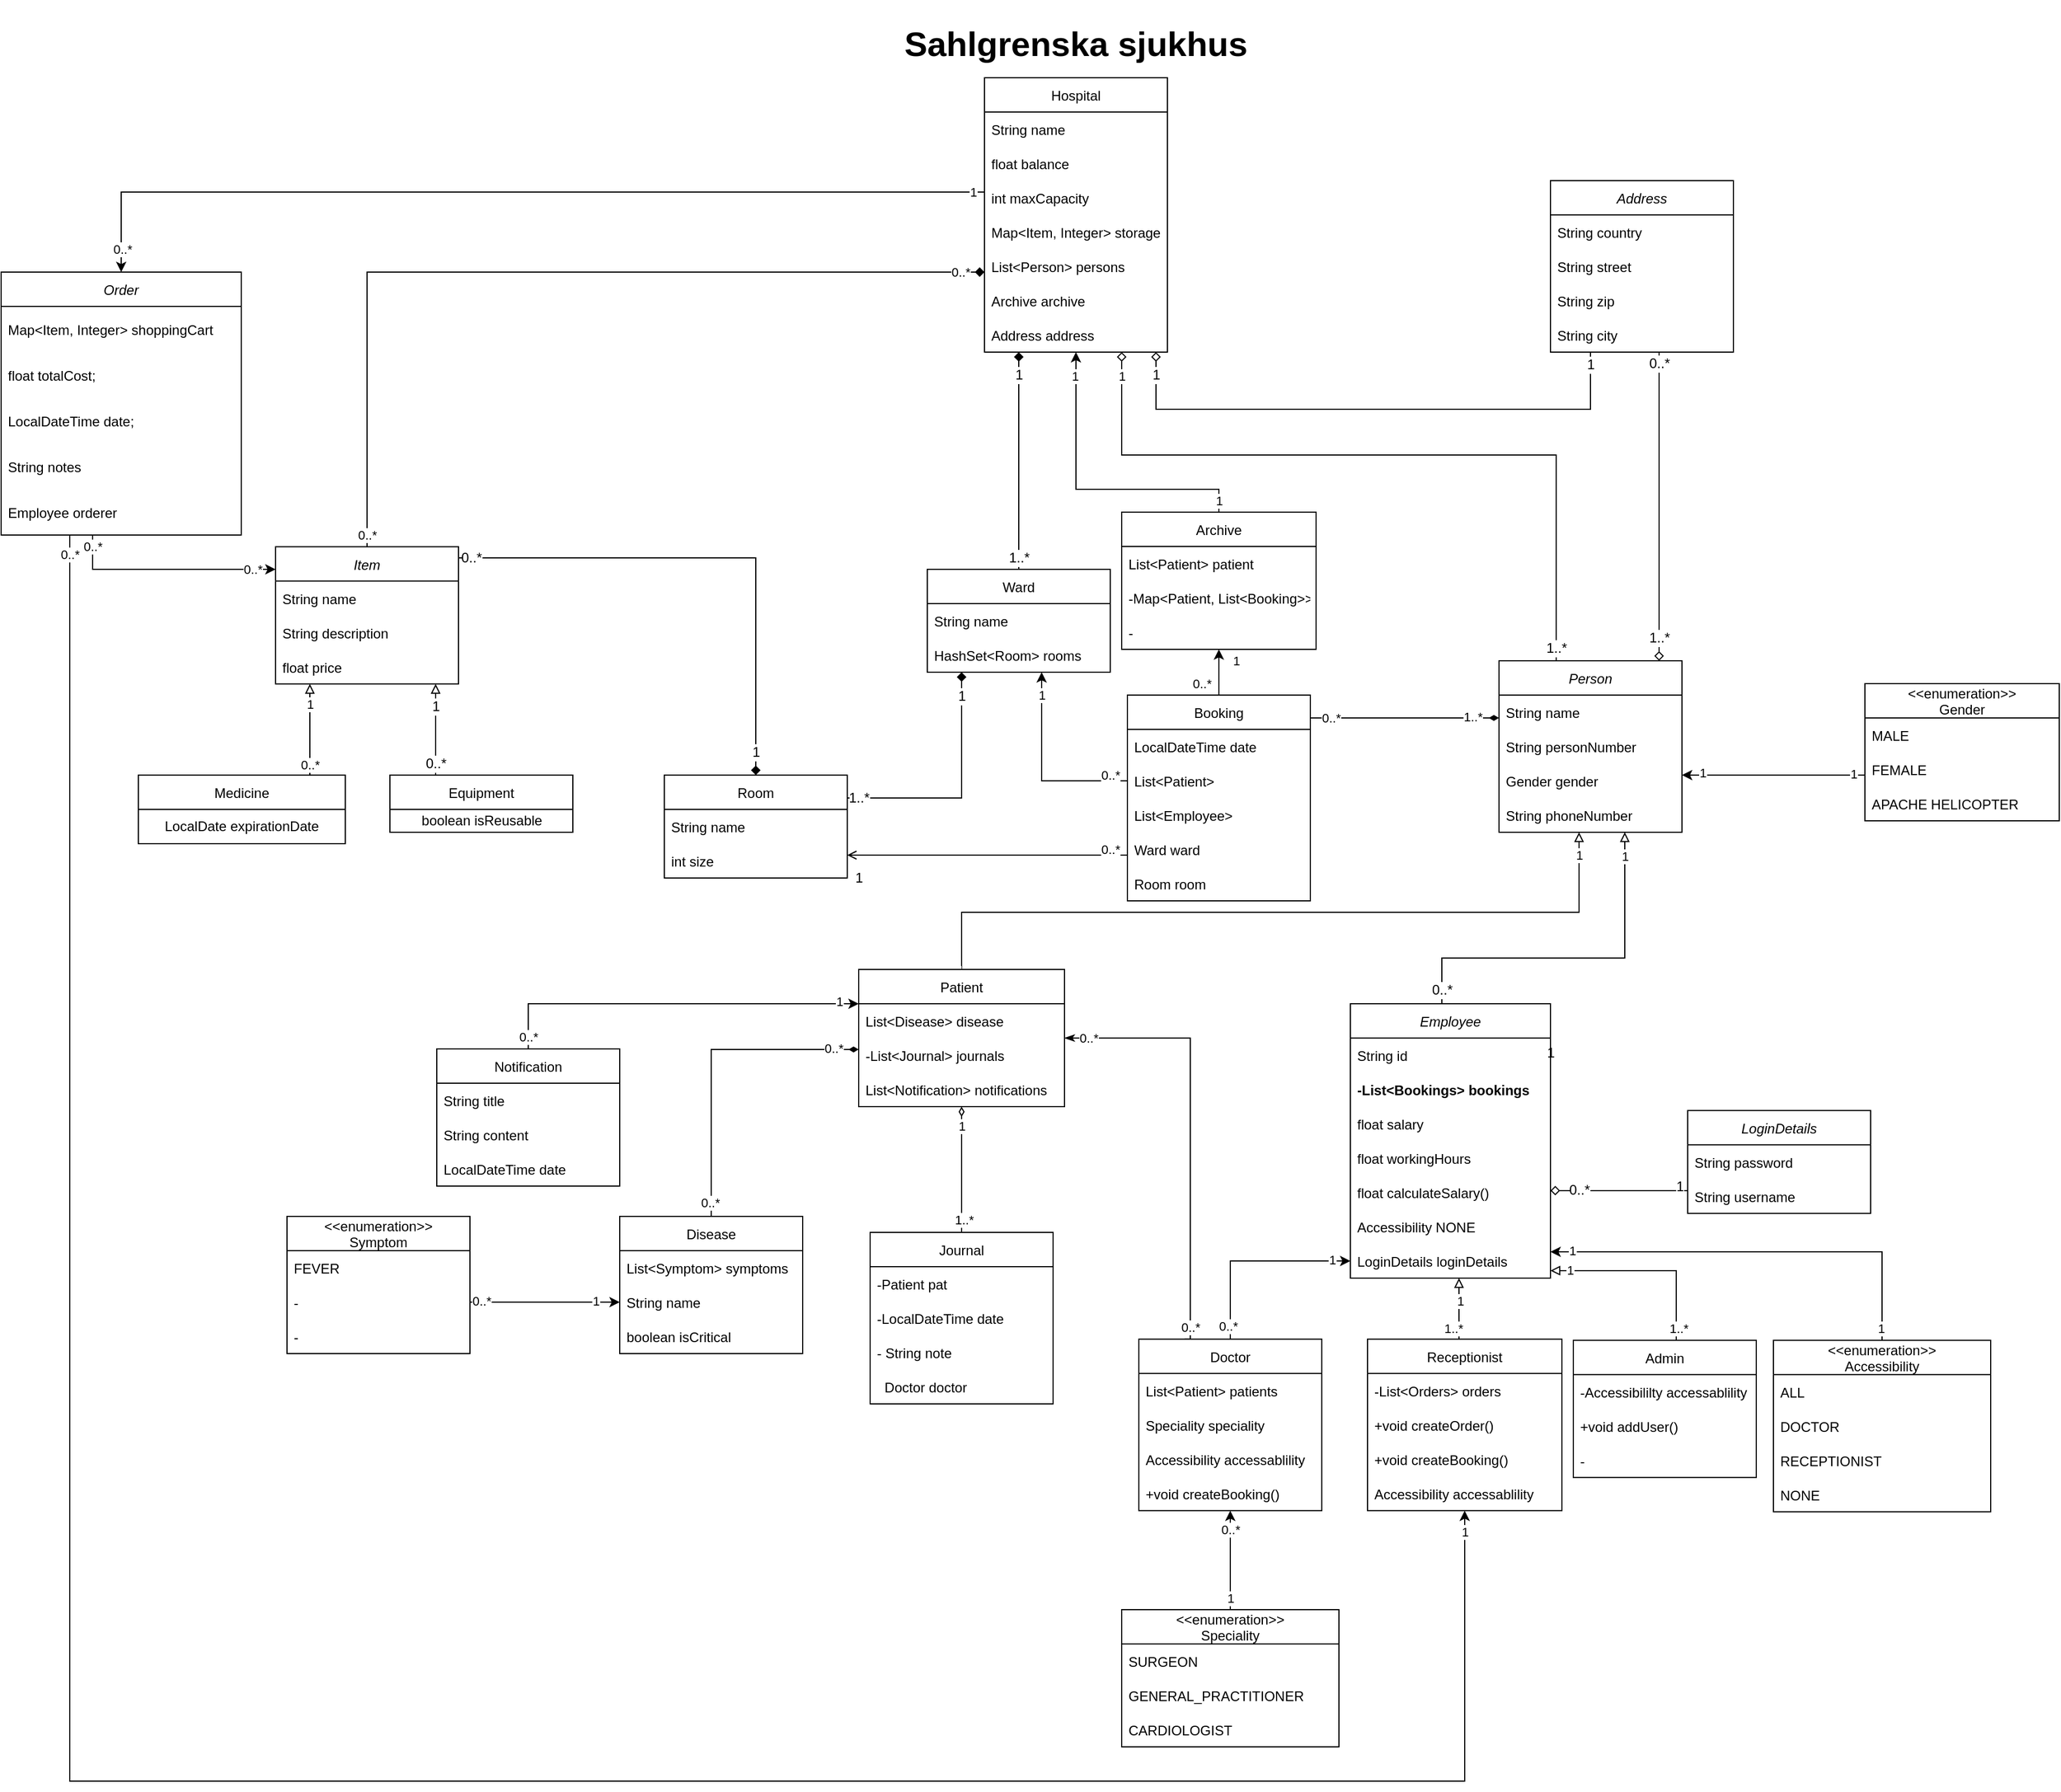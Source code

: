 <mxfile version="15.8.7" type="device"><diagram id="0UoRlzi65-XZR-ADYtH_" name="Page-1"><mxGraphModel dx="2424" dy="2336" grid="1" gridSize="10" guides="1" tooltips="1" connect="1" arrows="1" fold="1" page="1" pageScale="1" pageWidth="850" pageHeight="1100" math="0" shadow="0"><root><mxCell id="0"/><mxCell id="1" parent="0"/><mxCell id="B5mQjCqMpTKeqFQhilP3-2" value="&lt;h1 style=&quot;font-size: 30px;&quot;&gt;&lt;font style=&quot;font-size: 30px;&quot;&gt;&lt;span class=&quot;markedContent&quot; id=&quot;page3R_mcid2&quot; style=&quot;font-size: 30px;&quot;&gt;&lt;span style=&quot;left: 118.04px; top: 198.054px; font-size: 30px; font-family: sans-serif; transform: scaleX(0.93);&quot; dir=&quot;ltr&quot;&gt;Sahlgrenska sjukhus&lt;/span&gt;&lt;/span&gt;&lt;/font&gt;&lt;/h1&gt;" style="text;html=1;strokeColor=none;fillColor=none;align=center;verticalAlign=middle;whiteSpace=wrap;rounded=0;strokeWidth=8;fontSize=30;fontStyle=0" parent="1" vertex="1"><mxGeometry x="55" y="-460" width="370" height="40" as="geometry"/></mxCell><mxCell id="B5mQjCqMpTKeqFQhilP3-4" value="Person" style="swimlane;fontStyle=2;childLayout=stackLayout;horizontal=1;startSize=30;horizontalStack=0;resizeParent=1;resizeParentMax=0;resizeLast=0;collapsible=1;marginBottom=0;fontSize=12;strokeWidth=1;" parent="1" vertex="1"><mxGeometry x="610" y="100" width="160" height="150" as="geometry"/></mxCell><mxCell id="B5mQjCqMpTKeqFQhilP3-5" value="String name" style="text;strokeColor=none;fillColor=none;align=left;verticalAlign=middle;spacingLeft=4;spacingRight=4;overflow=hidden;points=[[0,0.5],[1,0.5]];portConstraint=eastwest;rotatable=0;fontSize=12;" parent="B5mQjCqMpTKeqFQhilP3-4" vertex="1"><mxGeometry y="30" width="160" height="30" as="geometry"/></mxCell><mxCell id="B5mQjCqMpTKeqFQhilP3-6" value="String personNumber" style="text;strokeColor=none;fillColor=none;align=left;verticalAlign=middle;spacingLeft=4;spacingRight=4;overflow=hidden;points=[[0,0.5],[1,0.5]];portConstraint=eastwest;rotatable=0;fontSize=12;" parent="B5mQjCqMpTKeqFQhilP3-4" vertex="1"><mxGeometry y="60" width="160" height="30" as="geometry"/></mxCell><mxCell id="B5mQjCqMpTKeqFQhilP3-7" value="Gender gender" style="text;strokeColor=none;fillColor=none;align=left;verticalAlign=middle;spacingLeft=4;spacingRight=4;overflow=hidden;points=[[0,0.5],[1,0.5]];portConstraint=eastwest;rotatable=0;fontSize=12;" parent="B5mQjCqMpTKeqFQhilP3-4" vertex="1"><mxGeometry y="90" width="160" height="30" as="geometry"/></mxCell><mxCell id="NVDIlDBVWTPFKCdEmRiO-1" value="String phoneNumber" style="text;strokeColor=none;fillColor=none;align=left;verticalAlign=middle;spacingLeft=4;spacingRight=4;overflow=hidden;points=[[0,0.5],[1,0.5]];portConstraint=eastwest;rotatable=0;fontSize=12;" parent="B5mQjCqMpTKeqFQhilP3-4" vertex="1"><mxGeometry y="120" width="160" height="30" as="geometry"/></mxCell><mxCell id="B5mQjCqMpTKeqFQhilP3-100" value="1" style="edgeStyle=orthogonalEdgeStyle;rounded=0;orthogonalLoop=1;jettySize=auto;html=1;fontSize=12;startArrow=diamond;startFill=1;endArrow=none;endFill=0;" parent="1" source="B5mQjCqMpTKeqFQhilP3-8" target="nRXnl9KmNHgFB3vZUYHG-1" edge="1"><mxGeometry x="-0.911" relative="1" as="geometry"><mxPoint as="offset"/><Array as="points"><mxPoint x="-40" y="10"/></Array></mxGeometry></mxCell><mxCell id="B5mQjCqMpTKeqFQhilP3-144" value="0..*" style="edgeLabel;html=1;align=center;verticalAlign=middle;resizable=0;points=[];fontSize=12;" parent="B5mQjCqMpTKeqFQhilP3-100" vertex="1" connectable="0"><mxGeometry x="0.882" relative="1" as="geometry"><mxPoint x="-16" as="offset"/></mxGeometry></mxCell><mxCell id="B5mQjCqMpTKeqFQhilP3-8" value="Room" style="swimlane;fontStyle=0;childLayout=stackLayout;horizontal=1;startSize=30;horizontalStack=0;resizeParent=1;resizeParentMax=0;resizeLast=0;collapsible=1;marginBottom=0;fontSize=12;strokeWidth=1;" parent="1" vertex="1"><mxGeometry x="-120" y="200" width="160" height="90" as="geometry"/></mxCell><mxCell id="B5mQjCqMpTKeqFQhilP3-9" value="String name" style="text;strokeColor=none;fillColor=none;align=left;verticalAlign=middle;spacingLeft=4;spacingRight=4;overflow=hidden;points=[[0,0.5],[1,0.5]];portConstraint=eastwest;rotatable=0;fontSize=12;" parent="B5mQjCqMpTKeqFQhilP3-8" vertex="1"><mxGeometry y="30" width="160" height="30" as="geometry"/></mxCell><mxCell id="B5mQjCqMpTKeqFQhilP3-10" value="int size" style="text;strokeColor=none;fillColor=none;align=left;verticalAlign=middle;spacingLeft=4;spacingRight=4;overflow=hidden;points=[[0,0.5],[1,0.5]];portConstraint=eastwest;rotatable=0;fontSize=12;" parent="B5mQjCqMpTKeqFQhilP3-8" vertex="1"><mxGeometry y="60" width="160" height="30" as="geometry"/></mxCell><mxCell id="LeWQNQjI-AW6BPyhMRMa-42" style="edgeStyle=orthogonalEdgeStyle;rounded=0;orthogonalLoop=1;jettySize=auto;html=1;entryX=0;entryY=0.25;entryDx=0;entryDy=0;" parent="1" source="B5mQjCqMpTKeqFQhilP3-12" target="B5mQjCqMpTKeqFQhilP3-16" edge="1"><mxGeometry relative="1" as="geometry"><Array as="points"><mxPoint x="-140" y="400"/><mxPoint x="-140" y="400"/></Array></mxGeometry></mxCell><mxCell id="2CRVRaHkyRTAYGPXsdy6-9" value="1" style="edgeLabel;html=1;align=center;verticalAlign=middle;resizable=0;points=[];" vertex="1" connectable="0" parent="LeWQNQjI-AW6BPyhMRMa-42"><mxGeometry x="0.892" y="2" relative="1" as="geometry"><mxPoint as="offset"/></mxGeometry></mxCell><mxCell id="2CRVRaHkyRTAYGPXsdy6-10" value="0..*" style="edgeLabel;html=1;align=center;verticalAlign=middle;resizable=0;points=[];" vertex="1" connectable="0" parent="LeWQNQjI-AW6BPyhMRMa-42"><mxGeometry x="-0.935" relative="1" as="geometry"><mxPoint as="offset"/></mxGeometry></mxCell><mxCell id="B5mQjCqMpTKeqFQhilP3-12" value="Notification" style="swimlane;fontStyle=0;childLayout=stackLayout;horizontal=1;startSize=30;horizontalStack=0;resizeParent=1;resizeParentMax=0;resizeLast=0;collapsible=1;marginBottom=0;fontSize=12;strokeWidth=1;" parent="1" vertex="1"><mxGeometry x="-319" y="439.51" width="160" height="120" as="geometry"/></mxCell><mxCell id="B5mQjCqMpTKeqFQhilP3-13" value="String title" style="text;strokeColor=none;fillColor=none;align=left;verticalAlign=middle;spacingLeft=4;spacingRight=4;overflow=hidden;points=[[0,0.5],[1,0.5]];portConstraint=eastwest;rotatable=0;fontSize=12;" parent="B5mQjCqMpTKeqFQhilP3-12" vertex="1"><mxGeometry y="30" width="160" height="30" as="geometry"/></mxCell><mxCell id="B5mQjCqMpTKeqFQhilP3-14" value="String content" style="text;strokeColor=none;fillColor=none;align=left;verticalAlign=middle;spacingLeft=4;spacingRight=4;overflow=hidden;points=[[0,0.5],[1,0.5]];portConstraint=eastwest;rotatable=0;fontSize=12;" parent="B5mQjCqMpTKeqFQhilP3-12" vertex="1"><mxGeometry y="60" width="160" height="30" as="geometry"/></mxCell><mxCell id="B5mQjCqMpTKeqFQhilP3-15" value="LocalDateTime date" style="text;strokeColor=none;fillColor=none;align=left;verticalAlign=middle;spacingLeft=4;spacingRight=4;overflow=hidden;points=[[0,0.5],[1,0.5]];portConstraint=eastwest;rotatable=0;fontSize=12;" parent="B5mQjCqMpTKeqFQhilP3-12" vertex="1"><mxGeometry y="90" width="160" height="30" as="geometry"/></mxCell><mxCell id="B5mQjCqMpTKeqFQhilP3-53" style="edgeStyle=orthogonalEdgeStyle;rounded=0;orthogonalLoop=1;jettySize=auto;html=1;fontSize=12;endArrow=block;endFill=0;" parent="1" source="B5mQjCqMpTKeqFQhilP3-16" target="B5mQjCqMpTKeqFQhilP3-4" edge="1"><mxGeometry relative="1" as="geometry"><Array as="points"><mxPoint x="140" y="320"/><mxPoint x="680" y="320"/></Array></mxGeometry></mxCell><mxCell id="B5mQjCqMpTKeqFQhilP3-145" value="0..*" style="edgeLabel;html=1;align=center;verticalAlign=middle;resizable=0;points=[];fontSize=12;" parent="B5mQjCqMpTKeqFQhilP3-53" vertex="1" connectable="0"><mxGeometry x="-0.812" y="-2" relative="1" as="geometry"><mxPoint x="-22" y="52" as="offset"/></mxGeometry></mxCell><mxCell id="nRXnl9KmNHgFB3vZUYHG-23" value="1" style="edgeLabel;html=1;align=center;verticalAlign=middle;resizable=0;points=[];" parent="B5mQjCqMpTKeqFQhilP3-53" vertex="1" connectable="0"><mxGeometry x="0.943" relative="1" as="geometry"><mxPoint y="1" as="offset"/></mxGeometry></mxCell><mxCell id="B5mQjCqMpTKeqFQhilP3-82" style="edgeStyle=orthogonalEdgeStyle;rounded=0;orthogonalLoop=1;jettySize=auto;html=1;fontSize=12;startArrow=diamondThin;startFill=1;endArrow=none;endFill=0;" parent="1" source="B5mQjCqMpTKeqFQhilP3-16" target="B5mQjCqMpTKeqFQhilP3-78" edge="1"><mxGeometry relative="1" as="geometry"><Array as="points"><mxPoint x="-79" y="440"/></Array></mxGeometry></mxCell><mxCell id="2CRVRaHkyRTAYGPXsdy6-5" value="0..*" style="edgeLabel;html=1;align=center;verticalAlign=middle;resizable=0;points=[];" vertex="1" connectable="0" parent="B5mQjCqMpTKeqFQhilP3-82"><mxGeometry x="-0.839" y="-1" relative="1" as="geometry"><mxPoint as="offset"/></mxGeometry></mxCell><mxCell id="2CRVRaHkyRTAYGPXsdy6-6" value="0..*" style="edgeLabel;html=1;align=center;verticalAlign=middle;resizable=0;points=[];" vertex="1" connectable="0" parent="B5mQjCqMpTKeqFQhilP3-82"><mxGeometry x="0.913" y="-1" relative="1" as="geometry"><mxPoint as="offset"/></mxGeometry></mxCell><mxCell id="B5mQjCqMpTKeqFQhilP3-87" style="edgeStyle=orthogonalEdgeStyle;rounded=0;orthogonalLoop=1;jettySize=auto;html=1;fontSize=12;startArrow=diamondThin;startFill=0;endArrow=none;endFill=0;" parent="1" source="B5mQjCqMpTKeqFQhilP3-16" target="B5mQjCqMpTKeqFQhilP3-83" edge="1"><mxGeometry relative="1" as="geometry"/></mxCell><mxCell id="2CRVRaHkyRTAYGPXsdy6-7" value="1..*" style="edgeLabel;html=1;align=center;verticalAlign=middle;resizable=0;points=[];" vertex="1" connectable="0" parent="B5mQjCqMpTKeqFQhilP3-87"><mxGeometry x="0.789" y="2" relative="1" as="geometry"><mxPoint as="offset"/></mxGeometry></mxCell><mxCell id="2CRVRaHkyRTAYGPXsdy6-8" value="1" style="edgeLabel;html=1;align=center;verticalAlign=middle;resizable=0;points=[];" vertex="1" connectable="0" parent="B5mQjCqMpTKeqFQhilP3-87"><mxGeometry x="-0.687" relative="1" as="geometry"><mxPoint as="offset"/></mxGeometry></mxCell><mxCell id="B5mQjCqMpTKeqFQhilP3-16" value="Patient" style="swimlane;fontStyle=0;childLayout=stackLayout;horizontal=1;startSize=30;horizontalStack=0;resizeParent=1;resizeParentMax=0;resizeLast=0;collapsible=1;marginBottom=0;fontSize=12;strokeWidth=1;" parent="1" vertex="1"><mxGeometry x="50" y="370" width="180" height="120" as="geometry"/></mxCell><mxCell id="B5mQjCqMpTKeqFQhilP3-17" value="List&lt;Disease&gt; disease" style="text;strokeColor=none;fillColor=none;align=left;verticalAlign=middle;spacingLeft=4;spacingRight=4;overflow=hidden;points=[[0,0.5],[1,0.5]];portConstraint=eastwest;rotatable=0;fontSize=12;" parent="B5mQjCqMpTKeqFQhilP3-16" vertex="1"><mxGeometry y="30" width="180" height="30" as="geometry"/></mxCell><mxCell id="B5mQjCqMpTKeqFQhilP3-18" value="-List&lt;Journal&gt; journals" style="text;strokeColor=none;fillColor=none;align=left;verticalAlign=middle;spacingLeft=4;spacingRight=4;overflow=hidden;points=[[0,0.5],[1,0.5]];portConstraint=eastwest;rotatable=0;fontSize=12;" parent="B5mQjCqMpTKeqFQhilP3-16" vertex="1"><mxGeometry y="60" width="180" height="30" as="geometry"/></mxCell><mxCell id="B5mQjCqMpTKeqFQhilP3-19" value="List&lt;Notification&gt; notifications" style="text;strokeColor=none;fillColor=none;align=left;verticalAlign=middle;spacingLeft=4;spacingRight=4;overflow=hidden;points=[[0,0.5],[1,0.5]];portConstraint=eastwest;rotatable=0;fontSize=12;" parent="B5mQjCqMpTKeqFQhilP3-16" vertex="1"><mxGeometry y="90" width="180" height="30" as="geometry"/></mxCell><mxCell id="B5mQjCqMpTKeqFQhilP3-25" style="edgeStyle=orthogonalEdgeStyle;rounded=0;orthogonalLoop=1;jettySize=auto;html=1;fontSize=12;endArrow=block;endFill=0;" parent="1" source="B5mQjCqMpTKeqFQhilP3-20" target="B5mQjCqMpTKeqFQhilP3-4" edge="1"><mxGeometry relative="1" as="geometry"><Array as="points"><mxPoint x="560" y="360"/><mxPoint x="720" y="360"/></Array></mxGeometry></mxCell><mxCell id="B5mQjCqMpTKeqFQhilP3-132" value="0..*" style="edgeLabel;html=1;align=center;verticalAlign=middle;resizable=0;points=[];fontSize=12;" parent="B5mQjCqMpTKeqFQhilP3-25" vertex="1" connectable="0"><mxGeometry x="-0.867" relative="1" as="geometry"><mxPoint y="8" as="offset"/></mxGeometry></mxCell><mxCell id="nRXnl9KmNHgFB3vZUYHG-22" value="1" style="edgeLabel;html=1;align=center;verticalAlign=middle;resizable=0;points=[];" parent="B5mQjCqMpTKeqFQhilP3-25" vertex="1" connectable="0"><mxGeometry x="0.837" y="1" relative="1" as="geometry"><mxPoint x="1" y="-5" as="offset"/></mxGeometry></mxCell><mxCell id="B5mQjCqMpTKeqFQhilP3-20" value="Employee" style="swimlane;fontStyle=2;childLayout=stackLayout;horizontal=1;startSize=30;horizontalStack=0;resizeParent=1;resizeParentMax=0;resizeLast=0;collapsible=1;marginBottom=0;fontSize=12;strokeWidth=1;" parent="1" vertex="1"><mxGeometry x="480" y="400" width="175" height="240" as="geometry"/></mxCell><mxCell id="B5mQjCqMpTKeqFQhilP3-21" value="String id" style="text;strokeColor=none;fillColor=none;align=left;verticalAlign=middle;spacingLeft=4;spacingRight=4;overflow=hidden;points=[[0,0.5],[1,0.5]];portConstraint=eastwest;rotatable=0;fontSize=12;" parent="B5mQjCqMpTKeqFQhilP3-20" vertex="1"><mxGeometry y="30" width="175" height="30" as="geometry"/></mxCell><mxCell id="WqXNfciUuAKUTGCagJN3-12" value="-List&lt;Bookings&gt; bookings" style="text;strokeColor=none;fillColor=none;align=left;verticalAlign=middle;spacingLeft=4;spacingRight=4;overflow=hidden;points=[[0,0.5],[1,0.5]];portConstraint=eastwest;rotatable=0;fontSize=12;fontStyle=1" parent="B5mQjCqMpTKeqFQhilP3-20" vertex="1"><mxGeometry y="60" width="175" height="30" as="geometry"/></mxCell><mxCell id="B5mQjCqMpTKeqFQhilP3-22" value="float salary" style="text;strokeColor=none;fillColor=none;align=left;verticalAlign=middle;spacingLeft=4;spacingRight=4;overflow=hidden;points=[[0,0.5],[1,0.5]];portConstraint=eastwest;rotatable=0;fontSize=12;" parent="B5mQjCqMpTKeqFQhilP3-20" vertex="1"><mxGeometry y="90" width="175" height="30" as="geometry"/></mxCell><mxCell id="B5mQjCqMpTKeqFQhilP3-130" value="float workingHours" style="text;strokeColor=none;fillColor=none;align=left;verticalAlign=middle;spacingLeft=4;spacingRight=4;overflow=hidden;points=[[0,0.5],[1,0.5]];portConstraint=eastwest;rotatable=0;fontSize=12;" parent="B5mQjCqMpTKeqFQhilP3-20" vertex="1"><mxGeometry y="120" width="175" height="30" as="geometry"/></mxCell><mxCell id="B5mQjCqMpTKeqFQhilP3-131" value="float calculateSalary()" style="text;strokeColor=none;fillColor=none;align=left;verticalAlign=middle;spacingLeft=4;spacingRight=4;overflow=hidden;points=[[0,0.5],[1,0.5]];portConstraint=eastwest;rotatable=0;fontSize=12;" parent="B5mQjCqMpTKeqFQhilP3-20" vertex="1"><mxGeometry y="150" width="175" height="30" as="geometry"/></mxCell><mxCell id="WqXNfciUuAKUTGCagJN3-19" value="Accessibility NONE" style="text;strokeColor=none;fillColor=none;align=left;verticalAlign=middle;spacingLeft=4;spacingRight=4;overflow=hidden;points=[[0,0.5],[1,0.5]];portConstraint=eastwest;rotatable=0;fontSize=12;" parent="B5mQjCqMpTKeqFQhilP3-20" vertex="1"><mxGeometry y="180" width="175" height="30" as="geometry"/></mxCell><mxCell id="DyRtO_BXpyH3hsn8Vtkj-6" value="LoginDetails loginDetails" style="text;strokeColor=none;fillColor=none;align=left;verticalAlign=middle;spacingLeft=4;spacingRight=4;overflow=hidden;points=[[0,0.5],[1,0.5]];portConstraint=eastwest;rotatable=0;fontSize=12;" parent="B5mQjCqMpTKeqFQhilP3-20" vertex="1"><mxGeometry y="210" width="175" height="30" as="geometry"/></mxCell><mxCell id="B5mQjCqMpTKeqFQhilP3-26" value="Equipment" style="swimlane;fontStyle=0;childLayout=stackLayout;horizontal=1;startSize=30;horizontalStack=0;resizeParent=1;resizeParentMax=0;resizeLast=0;collapsible=1;marginBottom=0;fontSize=12;strokeWidth=1;" parent="1" vertex="1"><mxGeometry x="-360" y="200.0" width="160" height="50" as="geometry"/></mxCell><mxCell id="WqXNfciUuAKUTGCagJN3-11" value="boolean isReusable" style="text;html=1;align=center;verticalAlign=middle;resizable=0;points=[];autosize=1;strokeColor=none;fillColor=none;" parent="B5mQjCqMpTKeqFQhilP3-26" vertex="1"><mxGeometry y="30" width="160" height="20" as="geometry"/></mxCell><mxCell id="B5mQjCqMpTKeqFQhilP3-43" value="Address" style="swimlane;fontStyle=2;childLayout=stackLayout;horizontal=1;startSize=30;horizontalStack=0;resizeParent=1;resizeParentMax=0;resizeLast=0;collapsible=1;marginBottom=0;fontSize=12;strokeWidth=1;" parent="1" vertex="1"><mxGeometry x="655" y="-320" width="160" height="150" as="geometry"/></mxCell><mxCell id="B5mQjCqMpTKeqFQhilP3-46" value="String country" style="text;strokeColor=none;fillColor=none;align=left;verticalAlign=middle;spacingLeft=4;spacingRight=4;overflow=hidden;points=[[0,0.5],[1,0.5]];portConstraint=eastwest;rotatable=0;fontSize=12;" parent="B5mQjCqMpTKeqFQhilP3-43" vertex="1"><mxGeometry y="30" width="160" height="30" as="geometry"/></mxCell><mxCell id="B5mQjCqMpTKeqFQhilP3-44" value="String street" style="text;strokeColor=none;fillColor=none;align=left;verticalAlign=middle;spacingLeft=4;spacingRight=4;overflow=hidden;points=[[0,0.5],[1,0.5]];portConstraint=eastwest;rotatable=0;fontSize=12;" parent="B5mQjCqMpTKeqFQhilP3-43" vertex="1"><mxGeometry y="60" width="160" height="30" as="geometry"/></mxCell><mxCell id="B5mQjCqMpTKeqFQhilP3-45" value="String zip" style="text;strokeColor=none;fillColor=none;align=left;verticalAlign=middle;spacingLeft=4;spacingRight=4;overflow=hidden;points=[[0,0.5],[1,0.5]];portConstraint=eastwest;rotatable=0;fontSize=12;" parent="B5mQjCqMpTKeqFQhilP3-43" vertex="1"><mxGeometry y="90" width="160" height="30" as="geometry"/></mxCell><mxCell id="2CRVRaHkyRTAYGPXsdy6-1" value="String city" style="text;strokeColor=none;fillColor=none;align=left;verticalAlign=middle;spacingLeft=4;spacingRight=4;overflow=hidden;points=[[0,0.5],[1,0.5]];portConstraint=eastwest;rotatable=0;fontSize=12;" vertex="1" parent="B5mQjCqMpTKeqFQhilP3-43"><mxGeometry y="120" width="160" height="30" as="geometry"/></mxCell><mxCell id="B5mQjCqMpTKeqFQhilP3-47" value="1..*" style="edgeStyle=orthogonalEdgeStyle;rounded=0;orthogonalLoop=1;jettySize=auto;html=1;fontSize=12;endArrow=none;endFill=0;startArrow=diamond;startFill=0;" parent="1" source="B5mQjCqMpTKeqFQhilP3-4" target="B5mQjCqMpTKeqFQhilP3-43" edge="1"><mxGeometry x="-0.852" relative="1" as="geometry"><mxPoint x="1030.0" y="70" as="targetPoint"/><Array as="points"><mxPoint x="750" y="80"/><mxPoint x="750" y="80"/></Array><mxPoint as="offset"/></mxGeometry></mxCell><mxCell id="B5mQjCqMpTKeqFQhilP3-159" value="0..*" style="edgeLabel;html=1;align=center;verticalAlign=middle;resizable=0;points=[];fontSize=12;" parent="B5mQjCqMpTKeqFQhilP3-47" vertex="1" connectable="0"><mxGeometry x="0.57" relative="1" as="geometry"><mxPoint y="-48" as="offset"/></mxGeometry></mxCell><mxCell id="B5mQjCqMpTKeqFQhilP3-73" value="1" style="edgeStyle=orthogonalEdgeStyle;rounded=0;orthogonalLoop=1;jettySize=auto;html=1;fontSize=12;startArrow=diamond;startFill=1;endArrow=none;endFill=0;" parent="1" source="B5mQjCqMpTKeqFQhilP3-59" target="B5mQjCqMpTKeqFQhilP3-69" edge="1"><mxGeometry x="-0.789" relative="1" as="geometry"><Array as="points"><mxPoint x="190" y="-40"/><mxPoint x="190" y="-40"/></Array><mxPoint as="offset"/></mxGeometry></mxCell><mxCell id="B5mQjCqMpTKeqFQhilP3-107" value="1..*" style="edgeLabel;html=1;align=center;verticalAlign=middle;resizable=0;points=[];fontSize=12;" parent="B5mQjCqMpTKeqFQhilP3-73" vertex="1" connectable="0"><mxGeometry x="0.534" relative="1" as="geometry"><mxPoint y="34" as="offset"/></mxGeometry></mxCell><mxCell id="B5mQjCqMpTKeqFQhilP3-75" style="edgeStyle=orthogonalEdgeStyle;rounded=0;orthogonalLoop=1;jettySize=auto;html=1;fontSize=12;startArrow=block;startFill=0;endArrow=none;endFill=0;" parent="1" source="nRXnl9KmNHgFB3vZUYHG-1" target="B5mQjCqMpTKeqFQhilP3-94" edge="1"><mxGeometry relative="1" as="geometry"><mxPoint x="480" y="106.72" as="targetPoint"/><Array as="points"><mxPoint x="-430" y="180.0"/><mxPoint x="-430" y="180.0"/></Array></mxGeometry></mxCell><mxCell id="B5mQjCqMpTKeqFQhilP3-115" value="0..*" style="edgeLabel;html=1;align=center;verticalAlign=middle;resizable=0;points=[];fontSize=12;" parent="B5mQjCqMpTKeqFQhilP3-75" vertex="1" connectable="0"><mxGeometry x="0.894" y="-2" relative="1" as="geometry"><mxPoint x="-8" y="18" as="offset"/></mxGeometry></mxCell><mxCell id="nRXnl9KmNHgFB3vZUYHG-11" value="1" style="edgeLabel;html=1;align=center;verticalAlign=middle;resizable=0;points=[];" parent="B5mQjCqMpTKeqFQhilP3-75" vertex="1" connectable="0"><mxGeometry x="-0.502" relative="1" as="geometry"><mxPoint y="-3" as="offset"/></mxGeometry></mxCell><mxCell id="nRXnl9KmNHgFB3vZUYHG-12" value="0..*" style="edgeLabel;html=1;align=center;verticalAlign=middle;resizable=0;points=[];" parent="B5mQjCqMpTKeqFQhilP3-75" vertex="1" connectable="0"><mxGeometry x="0.828" y="2" relative="1" as="geometry"><mxPoint x="-2" y="-3" as="offset"/></mxGeometry></mxCell><mxCell id="B5mQjCqMpTKeqFQhilP3-76" style="edgeStyle=orthogonalEdgeStyle;rounded=0;orthogonalLoop=1;jettySize=auto;html=1;fontSize=12;startArrow=block;startFill=0;endArrow=none;endFill=0;" parent="1" source="nRXnl9KmNHgFB3vZUYHG-1" target="B5mQjCqMpTKeqFQhilP3-26" edge="1"><mxGeometry relative="1" as="geometry"><Array as="points"><mxPoint x="-320" y="180.0"/><mxPoint x="-320" y="180.0"/></Array></mxGeometry></mxCell><mxCell id="B5mQjCqMpTKeqFQhilP3-108" value="1" style="edgeLabel;html=1;align=center;verticalAlign=middle;resizable=0;points=[];fontSize=12;" parent="B5mQjCqMpTKeqFQhilP3-76" vertex="1" connectable="0"><mxGeometry x="-0.684" y="-1" relative="1" as="geometry"><mxPoint x="1" y="7" as="offset"/></mxGeometry></mxCell><mxCell id="B5mQjCqMpTKeqFQhilP3-109" value="0..*" style="edgeLabel;html=1;align=center;verticalAlign=middle;resizable=0;points=[];fontSize=12;" parent="B5mQjCqMpTKeqFQhilP3-76" vertex="1" connectable="0"><mxGeometry x="0.725" y="2" relative="1" as="geometry"><mxPoint x="-2" y="1" as="offset"/></mxGeometry></mxCell><mxCell id="B5mQjCqMpTKeqFQhilP3-88" style="edgeStyle=orthogonalEdgeStyle;rounded=0;orthogonalLoop=1;jettySize=auto;html=1;fontSize=12;startArrow=diamond;startFill=0;endArrow=none;endFill=0;" parent="1" source="B5mQjCqMpTKeqFQhilP3-59" target="B5mQjCqMpTKeqFQhilP3-4" edge="1"><mxGeometry relative="1" as="geometry"><Array as="points"><mxPoint x="280" y="-80"/><mxPoint x="660" y="-80"/></Array></mxGeometry></mxCell><mxCell id="B5mQjCqMpTKeqFQhilP3-112" value="1..*" style="edgeLabel;html=1;align=center;verticalAlign=middle;resizable=0;points=[];fontSize=12;" parent="B5mQjCqMpTKeqFQhilP3-88" vertex="1" connectable="0"><mxGeometry x="0.759" relative="1" as="geometry"><mxPoint y="67" as="offset"/></mxGeometry></mxCell><mxCell id="nRXnl9KmNHgFB3vZUYHG-31" value="1" style="edgeLabel;html=1;align=center;verticalAlign=middle;resizable=0;points=[];" parent="B5mQjCqMpTKeqFQhilP3-88" vertex="1" connectable="0"><mxGeometry x="-0.953" y="3" relative="1" as="geometry"><mxPoint x="-3" y="5" as="offset"/></mxGeometry></mxCell><mxCell id="B5mQjCqMpTKeqFQhilP3-93" style="edgeStyle=orthogonalEdgeStyle;rounded=0;orthogonalLoop=1;jettySize=auto;html=1;fontSize=12;startArrow=diamond;startFill=0;endArrow=none;endFill=0;" parent="1" source="B5mQjCqMpTKeqFQhilP3-59" target="B5mQjCqMpTKeqFQhilP3-43" edge="1"><mxGeometry relative="1" as="geometry"><Array as="points"><mxPoint x="310" y="-120"/><mxPoint x="690" y="-120"/></Array></mxGeometry></mxCell><mxCell id="B5mQjCqMpTKeqFQhilP3-113" value="1" style="edgeLabel;html=1;align=center;verticalAlign=middle;resizable=0;points=[];fontSize=12;" parent="B5mQjCqMpTKeqFQhilP3-93" vertex="1" connectable="0"><mxGeometry x="-0.918" y="-1" relative="1" as="geometry"><mxPoint x="1" as="offset"/></mxGeometry></mxCell><mxCell id="B5mQjCqMpTKeqFQhilP3-114" value="1" style="edgeLabel;html=1;align=center;verticalAlign=middle;resizable=0;points=[];fontSize=12;" parent="B5mQjCqMpTKeqFQhilP3-93" vertex="1" connectable="0"><mxGeometry x="0.869" y="-2" relative="1" as="geometry"><mxPoint x="-2" y="-21" as="offset"/></mxGeometry></mxCell><mxCell id="q-ojMvLr_y8LTL2l0AsS-33" style="edgeStyle=orthogonalEdgeStyle;rounded=0;orthogonalLoop=1;jettySize=auto;html=1;" parent="1" source="B5mQjCqMpTKeqFQhilP3-59" target="q-ojMvLr_y8LTL2l0AsS-24" edge="1"><mxGeometry relative="1" as="geometry"><Array as="points"><mxPoint x="-595" y="-310"/></Array></mxGeometry></mxCell><mxCell id="q-ojMvLr_y8LTL2l0AsS-36" value="1" style="edgeLabel;html=1;align=center;verticalAlign=middle;resizable=0;points=[];" parent="q-ojMvLr_y8LTL2l0AsS-33" vertex="1" connectable="0"><mxGeometry x="-0.925" y="2" relative="1" as="geometry"><mxPoint x="21" y="-2" as="offset"/></mxGeometry></mxCell><mxCell id="2CRVRaHkyRTAYGPXsdy6-4" value="0..*" style="edgeLabel;html=1;align=center;verticalAlign=middle;resizable=0;points=[];" vertex="1" connectable="0" parent="q-ojMvLr_y8LTL2l0AsS-33"><mxGeometry x="0.952" y="1" relative="1" as="geometry"><mxPoint as="offset"/></mxGeometry></mxCell><mxCell id="B5mQjCqMpTKeqFQhilP3-59" value="Hospital" style="swimlane;fontStyle=0;childLayout=stackLayout;horizontal=1;startSize=30;horizontalStack=0;resizeParent=1;resizeParentMax=0;resizeLast=0;collapsible=1;marginBottom=0;fontSize=12;strokeWidth=1;" parent="1" vertex="1"><mxGeometry x="160" y="-410" width="160" height="240" as="geometry"/></mxCell><mxCell id="B5mQjCqMpTKeqFQhilP3-60" value="String name" style="text;strokeColor=none;fillColor=none;align=left;verticalAlign=middle;spacingLeft=4;spacingRight=4;overflow=hidden;points=[[0,0.5],[1,0.5]];portConstraint=eastwest;rotatable=0;fontSize=12;" parent="B5mQjCqMpTKeqFQhilP3-59" vertex="1"><mxGeometry y="30" width="160" height="30" as="geometry"/></mxCell><mxCell id="DyRtO_BXpyH3hsn8Vtkj-2" value="float balance" style="text;strokeColor=none;fillColor=none;align=left;verticalAlign=middle;spacingLeft=4;spacingRight=4;overflow=hidden;points=[[0,0.5],[1,0.5]];portConstraint=eastwest;rotatable=0;fontSize=12;" parent="B5mQjCqMpTKeqFQhilP3-59" vertex="1"><mxGeometry y="60" width="160" height="30" as="geometry"/></mxCell><mxCell id="B5mQjCqMpTKeqFQhilP3-61" value="int maxCapacity" style="text;strokeColor=none;fillColor=none;align=left;verticalAlign=middle;spacingLeft=4;spacingRight=4;overflow=hidden;points=[[0,0.5],[1,0.5]];portConstraint=eastwest;rotatable=0;fontSize=12;" parent="B5mQjCqMpTKeqFQhilP3-59" vertex="1"><mxGeometry y="90" width="160" height="30" as="geometry"/></mxCell><mxCell id="q-ojMvLr_y8LTL2l0AsS-10" value="Map&lt;Item, Integer&gt; storage " style="text;strokeColor=none;fillColor=none;align=left;verticalAlign=middle;spacingLeft=4;spacingRight=4;overflow=hidden;points=[[0,0.5],[1,0.5]];portConstraint=eastwest;rotatable=0;fontSize=12;" parent="B5mQjCqMpTKeqFQhilP3-59" vertex="1"><mxGeometry y="120" width="160" height="30" as="geometry"/></mxCell><mxCell id="nRXnl9KmNHgFB3vZUYHG-32" value="List&lt;Person&gt; persons" style="text;strokeColor=none;fillColor=none;align=left;verticalAlign=middle;spacingLeft=4;spacingRight=4;overflow=hidden;points=[[0,0.5],[1,0.5]];portConstraint=eastwest;rotatable=0;fontSize=12;" parent="B5mQjCqMpTKeqFQhilP3-59" vertex="1"><mxGeometry y="150" width="160" height="30" as="geometry"/></mxCell><mxCell id="nRXnl9KmNHgFB3vZUYHG-42" value="Archive archive" style="text;strokeColor=none;fillColor=none;align=left;verticalAlign=middle;spacingLeft=4;spacingRight=4;overflow=hidden;points=[[0,0.5],[1,0.5]];portConstraint=eastwest;rotatable=0;fontSize=12;" parent="B5mQjCqMpTKeqFQhilP3-59" vertex="1"><mxGeometry y="180" width="160" height="30" as="geometry"/></mxCell><mxCell id="DyRtO_BXpyH3hsn8Vtkj-3" value="Address address" style="text;strokeColor=none;fillColor=none;align=left;verticalAlign=middle;spacingLeft=4;spacingRight=4;overflow=hidden;points=[[0,0.5],[1,0.5]];portConstraint=eastwest;rotatable=0;fontSize=12;" parent="B5mQjCqMpTKeqFQhilP3-59" vertex="1"><mxGeometry y="210" width="160" height="30" as="geometry"/></mxCell><mxCell id="B5mQjCqMpTKeqFQhilP3-64" value="LoginDetails" style="swimlane;fontStyle=2;childLayout=stackLayout;horizontal=1;startSize=30;horizontalStack=0;resizeParent=1;resizeParentMax=0;resizeLast=0;collapsible=1;marginBottom=0;fontSize=12;strokeWidth=1;" parent="1" vertex="1"><mxGeometry x="775" y="493.43" width="160" height="90" as="geometry"/></mxCell><mxCell id="B5mQjCqMpTKeqFQhilP3-65" value="String password" style="text;strokeColor=none;fillColor=none;align=left;verticalAlign=middle;spacingLeft=4;spacingRight=4;overflow=hidden;points=[[0,0.5],[1,0.5]];portConstraint=eastwest;rotatable=0;fontSize=12;" parent="B5mQjCqMpTKeqFQhilP3-64" vertex="1"><mxGeometry y="30" width="160" height="30" as="geometry"/></mxCell><mxCell id="B5mQjCqMpTKeqFQhilP3-66" value="String username" style="text;strokeColor=none;fillColor=none;align=left;verticalAlign=middle;spacingLeft=4;spacingRight=4;overflow=hidden;points=[[0,0.5],[1,0.5]];portConstraint=eastwest;rotatable=0;fontSize=12;" parent="B5mQjCqMpTKeqFQhilP3-64" vertex="1"><mxGeometry y="60" width="160" height="30" as="geometry"/></mxCell><mxCell id="B5mQjCqMpTKeqFQhilP3-68" value="0..*" style="edgeStyle=orthogonalEdgeStyle;rounded=0;orthogonalLoop=1;jettySize=auto;html=1;fontSize=12;startArrow=diamond;startFill=0;endArrow=none;endFill=0;" parent="1" source="B5mQjCqMpTKeqFQhilP3-20" target="B5mQjCqMpTKeqFQhilP3-64" edge="1"><mxGeometry x="-0.583" relative="1" as="geometry"><Array as="points"><mxPoint x="725" y="563.43"/><mxPoint x="725" y="563.43"/></Array><mxPoint as="offset"/></mxGeometry></mxCell><mxCell id="B5mQjCqMpTKeqFQhilP3-143" value="1" style="edgeLabel;html=1;align=center;verticalAlign=middle;resizable=0;points=[];fontSize=12;" parent="B5mQjCqMpTKeqFQhilP3-68" vertex="1" connectable="0"><mxGeometry x="0.692" y="1" relative="1" as="geometry"><mxPoint x="11" y="-3" as="offset"/></mxGeometry></mxCell><mxCell id="B5mQjCqMpTKeqFQhilP3-74" value="1" style="edgeStyle=orthogonalEdgeStyle;rounded=0;orthogonalLoop=1;jettySize=auto;html=1;fontSize=12;startArrow=diamond;startFill=1;endArrow=none;endFill=0;entryX=1;entryY=0.25;entryDx=0;entryDy=0;" parent="1" source="B5mQjCqMpTKeqFQhilP3-69" target="B5mQjCqMpTKeqFQhilP3-8" edge="1"><mxGeometry x="-0.809" relative="1" as="geometry"><Array as="points"><mxPoint x="140" y="220"/><mxPoint x="40" y="220"/></Array><mxPoint as="offset"/><mxPoint x="60" y="220" as="targetPoint"/></mxGeometry></mxCell><mxCell id="B5mQjCqMpTKeqFQhilP3-106" value="1..*" style="edgeLabel;html=1;align=center;verticalAlign=middle;resizable=0;points=[];fontSize=12;" parent="B5mQjCqMpTKeqFQhilP3-74" vertex="1" connectable="0"><mxGeometry x="0.226" relative="1" as="geometry"><mxPoint x="-70" as="offset"/></mxGeometry></mxCell><mxCell id="B5mQjCqMpTKeqFQhilP3-69" value="Ward" style="swimlane;fontStyle=0;childLayout=stackLayout;horizontal=1;startSize=30;horizontalStack=0;resizeParent=1;resizeParentMax=0;resizeLast=0;collapsible=1;marginBottom=0;fontSize=12;strokeWidth=1;" parent="1" vertex="1"><mxGeometry x="110" y="20" width="160" height="90" as="geometry"/></mxCell><mxCell id="B5mQjCqMpTKeqFQhilP3-70" value="String name" style="text;strokeColor=none;fillColor=none;align=left;verticalAlign=middle;spacingLeft=4;spacingRight=4;overflow=hidden;points=[[0,0.5],[1,0.5]];portConstraint=eastwest;rotatable=0;fontSize=12;" parent="B5mQjCqMpTKeqFQhilP3-69" vertex="1"><mxGeometry y="30" width="160" height="30" as="geometry"/></mxCell><mxCell id="B5mQjCqMpTKeqFQhilP3-72" value="HashSet&lt;Room&gt; rooms" style="text;strokeColor=none;fillColor=none;align=left;verticalAlign=middle;spacingLeft=4;spacingRight=4;overflow=hidden;points=[[0,0.5],[1,0.5]];portConstraint=eastwest;rotatable=0;fontSize=12;" parent="B5mQjCqMpTKeqFQhilP3-69" vertex="1"><mxGeometry y="60" width="160" height="30" as="geometry"/></mxCell><mxCell id="B5mQjCqMpTKeqFQhilP3-78" value="Disease" style="swimlane;fontStyle=0;childLayout=stackLayout;horizontal=1;startSize=30;horizontalStack=0;resizeParent=1;resizeParentMax=0;resizeLast=0;collapsible=1;marginBottom=0;fontSize=12;strokeWidth=1;" parent="1" vertex="1"><mxGeometry x="-159" y="586" width="160" height="120" as="geometry"/></mxCell><mxCell id="B5mQjCqMpTKeqFQhilP3-79" value="List&lt;Symptom&gt; symptoms" style="text;strokeColor=none;fillColor=none;align=left;verticalAlign=middle;spacingLeft=4;spacingRight=4;overflow=hidden;points=[[0,0.5],[1,0.5]];portConstraint=eastwest;rotatable=0;fontSize=12;" parent="B5mQjCqMpTKeqFQhilP3-78" vertex="1"><mxGeometry y="30" width="160" height="30" as="geometry"/></mxCell><mxCell id="B5mQjCqMpTKeqFQhilP3-80" value="String name" style="text;strokeColor=none;fillColor=none;align=left;verticalAlign=middle;spacingLeft=4;spacingRight=4;overflow=hidden;points=[[0,0.5],[1,0.5]];portConstraint=eastwest;rotatable=0;fontSize=12;" parent="B5mQjCqMpTKeqFQhilP3-78" vertex="1"><mxGeometry y="60" width="160" height="30" as="geometry"/></mxCell><mxCell id="B5mQjCqMpTKeqFQhilP3-81" value="boolean isCritical" style="text;strokeColor=none;fillColor=none;align=left;verticalAlign=middle;spacingLeft=4;spacingRight=4;overflow=hidden;points=[[0,0.5],[1,0.5]];portConstraint=eastwest;rotatable=0;fontSize=12;" parent="B5mQjCqMpTKeqFQhilP3-78" vertex="1"><mxGeometry y="90" width="160" height="30" as="geometry"/></mxCell><mxCell id="B5mQjCqMpTKeqFQhilP3-83" value="Journal" style="swimlane;fontStyle=0;childLayout=stackLayout;horizontal=1;startSize=30;horizontalStack=0;resizeParent=1;resizeParentMax=0;resizeLast=0;collapsible=1;marginBottom=0;fontSize=12;strokeWidth=1;" parent="1" vertex="1"><mxGeometry x="60" y="600" width="160" height="150" as="geometry"/></mxCell><mxCell id="B5mQjCqMpTKeqFQhilP3-84" value="-Patient pat" style="text;strokeColor=none;fillColor=none;align=left;verticalAlign=middle;spacingLeft=4;spacingRight=4;overflow=hidden;points=[[0,0.5],[1,0.5]];portConstraint=eastwest;rotatable=0;fontSize=12;" parent="B5mQjCqMpTKeqFQhilP3-83" vertex="1"><mxGeometry y="30" width="160" height="30" as="geometry"/></mxCell><mxCell id="B5mQjCqMpTKeqFQhilP3-85" value="-LocalDateTime date" style="text;strokeColor=none;fillColor=none;align=left;verticalAlign=middle;spacingLeft=4;spacingRight=4;overflow=hidden;points=[[0,0.5],[1,0.5]];portConstraint=eastwest;rotatable=0;fontSize=12;" parent="B5mQjCqMpTKeqFQhilP3-83" vertex="1"><mxGeometry y="60" width="160" height="30" as="geometry"/></mxCell><mxCell id="B5mQjCqMpTKeqFQhilP3-86" value="- String note" style="text;strokeColor=none;fillColor=none;align=left;verticalAlign=middle;spacingLeft=4;spacingRight=4;overflow=hidden;points=[[0,0.5],[1,0.5]];portConstraint=eastwest;rotatable=0;fontSize=12;" parent="B5mQjCqMpTKeqFQhilP3-83" vertex="1"><mxGeometry y="90" width="160" height="30" as="geometry"/></mxCell><mxCell id="nRXnl9KmNHgFB3vZUYHG-40" value="  Doctor doctor" style="text;strokeColor=none;fillColor=none;align=left;verticalAlign=middle;spacingLeft=4;spacingRight=4;overflow=hidden;points=[[0,0.5],[1,0.5]];portConstraint=eastwest;rotatable=0;fontSize=12;" parent="B5mQjCqMpTKeqFQhilP3-83" vertex="1"><mxGeometry y="120" width="160" height="30" as="geometry"/></mxCell><mxCell id="B5mQjCqMpTKeqFQhilP3-94" value="Medicine" style="swimlane;fontStyle=0;childLayout=stackLayout;horizontal=1;startSize=30;horizontalStack=0;resizeParent=1;resizeParentMax=0;resizeLast=0;collapsible=1;marginBottom=0;fontSize=12;strokeWidth=1;" parent="1" vertex="1"><mxGeometry x="-580" y="200" width="181" height="60" as="geometry"/></mxCell><mxCell id="WqXNfciUuAKUTGCagJN3-9" value="LocalDate expirationDate" style="text;html=1;strokeColor=none;fillColor=none;align=center;verticalAlign=middle;whiteSpace=wrap;rounded=0;" parent="B5mQjCqMpTKeqFQhilP3-94" vertex="1"><mxGeometry y="30" width="181" height="30" as="geometry"/></mxCell><mxCell id="B5mQjCqMpTKeqFQhilP3-141" style="edgeStyle=orthogonalEdgeStyle;rounded=0;orthogonalLoop=1;jettySize=auto;html=1;fontSize=12;startArrow=none;startFill=0;endArrow=classicThin;endFill=1;exitX=0.25;exitY=0;exitDx=0;exitDy=0;" parent="1" source="B5mQjCqMpTKeqFQhilP3-119" target="B5mQjCqMpTKeqFQhilP3-16" edge="1"><mxGeometry relative="1" as="geometry"><Array as="points"><mxPoint x="340" y="430"/></Array></mxGeometry></mxCell><mxCell id="nRXnl9KmNHgFB3vZUYHG-26" value="0..*" style="edgeLabel;html=1;align=center;verticalAlign=middle;resizable=0;points=[];" parent="B5mQjCqMpTKeqFQhilP3-141" vertex="1" connectable="0"><mxGeometry x="0.839" y="3" relative="1" as="geometry"><mxPoint x="-10" y="-3" as="offset"/></mxGeometry></mxCell><mxCell id="2CRVRaHkyRTAYGPXsdy6-11" value="0..*" style="edgeLabel;html=1;align=center;verticalAlign=middle;resizable=0;points=[];" vertex="1" connectable="0" parent="B5mQjCqMpTKeqFQhilP3-141"><mxGeometry x="-0.917" relative="1" as="geometry"><mxPoint as="offset"/></mxGeometry></mxCell><mxCell id="2CRVRaHkyRTAYGPXsdy6-17" style="edgeStyle=orthogonalEdgeStyle;rounded=0;orthogonalLoop=1;jettySize=auto;html=1;exitX=0.5;exitY=0;exitDx=0;exitDy=0;entryX=0;entryY=0.5;entryDx=0;entryDy=0;" edge="1" parent="1" source="B5mQjCqMpTKeqFQhilP3-119" target="DyRtO_BXpyH3hsn8Vtkj-6"><mxGeometry relative="1" as="geometry"/></mxCell><mxCell id="2CRVRaHkyRTAYGPXsdy6-18" value="0..*" style="edgeLabel;html=1;align=center;verticalAlign=middle;resizable=0;points=[];" vertex="1" connectable="0" parent="2CRVRaHkyRTAYGPXsdy6-17"><mxGeometry x="-0.864" y="2" relative="1" as="geometry"><mxPoint as="offset"/></mxGeometry></mxCell><mxCell id="2CRVRaHkyRTAYGPXsdy6-19" value="1" style="edgeLabel;html=1;align=center;verticalAlign=middle;resizable=0;points=[];" vertex="1" connectable="0" parent="2CRVRaHkyRTAYGPXsdy6-17"><mxGeometry x="0.809" y="1" relative="1" as="geometry"><mxPoint as="offset"/></mxGeometry></mxCell><mxCell id="B5mQjCqMpTKeqFQhilP3-119" value="Doctor" style="swimlane;fontStyle=0;childLayout=stackLayout;horizontal=1;startSize=30;horizontalStack=0;resizeParent=1;resizeParentMax=0;resizeLast=0;collapsible=1;marginBottom=0;fontSize=12;strokeWidth=1;" parent="1" vertex="1"><mxGeometry x="295" y="693.43" width="160" height="150" as="geometry"/></mxCell><mxCell id="B5mQjCqMpTKeqFQhilP3-120" value="List&lt;Patient&gt; patients" style="text;strokeColor=none;fillColor=none;align=left;verticalAlign=middle;spacingLeft=4;spacingRight=4;overflow=hidden;points=[[0,0.5],[1,0.5]];portConstraint=eastwest;rotatable=0;fontSize=12;" parent="B5mQjCqMpTKeqFQhilP3-119" vertex="1"><mxGeometry y="30" width="160" height="30" as="geometry"/></mxCell><mxCell id="B5mQjCqMpTKeqFQhilP3-121" value="Speciality speciality" style="text;strokeColor=none;fillColor=none;align=left;verticalAlign=middle;spacingLeft=4;spacingRight=4;overflow=hidden;points=[[0,0.5],[1,0.5]];portConstraint=eastwest;rotatable=0;fontSize=12;" parent="B5mQjCqMpTKeqFQhilP3-119" vertex="1"><mxGeometry y="60" width="160" height="30" as="geometry"/></mxCell><mxCell id="WqXNfciUuAKUTGCagJN3-30" value="Accessibility accessablility" style="text;strokeColor=none;fillColor=none;align=left;verticalAlign=middle;spacingLeft=4;spacingRight=4;overflow=hidden;points=[[0,0.5],[1,0.5]];portConstraint=eastwest;rotatable=0;fontSize=12;" parent="B5mQjCqMpTKeqFQhilP3-119" vertex="1"><mxGeometry y="90" width="160" height="30" as="geometry"/></mxCell><mxCell id="B5mQjCqMpTKeqFQhilP3-122" value="+void createBooking()" style="text;strokeColor=none;fillColor=none;align=left;verticalAlign=middle;spacingLeft=4;spacingRight=4;overflow=hidden;points=[[0,0.5],[1,0.5]];portConstraint=eastwest;rotatable=0;fontSize=12;" parent="B5mQjCqMpTKeqFQhilP3-119" vertex="1"><mxGeometry y="120" width="160" height="30" as="geometry"/></mxCell><mxCell id="B5mQjCqMpTKeqFQhilP3-162" style="edgeStyle=orthogonalEdgeStyle;rounded=0;orthogonalLoop=1;jettySize=auto;html=1;fontSize=12;startArrow=none;startFill=0;endArrow=open;endFill=0;" parent="1" source="B5mQjCqMpTKeqFQhilP3-146" target="B5mQjCqMpTKeqFQhilP3-8" edge="1"><mxGeometry relative="1" as="geometry"><Array as="points"><mxPoint x="160" y="270"/><mxPoint x="160" y="270"/></Array></mxGeometry></mxCell><mxCell id="ef3XcoiX8iwjNsqz5C6_-13" value="0..*" style="edgeLabel;html=1;align=center;verticalAlign=middle;resizable=0;points=[];" parent="B5mQjCqMpTKeqFQhilP3-162" vertex="1" connectable="0"><mxGeometry x="-0.845" y="1" relative="1" as="geometry"><mxPoint x="4" y="-6" as="offset"/></mxGeometry></mxCell><mxCell id="B5mQjCqMpTKeqFQhilP3-164" style="edgeStyle=orthogonalEdgeStyle;rounded=0;orthogonalLoop=1;jettySize=auto;html=1;fontSize=12;startArrow=none;startFill=0;endArrow=diamondThin;endFill=1;" parent="1" source="B5mQjCqMpTKeqFQhilP3-146" edge="1"><mxGeometry relative="1" as="geometry"><Array as="points"><mxPoint x="400" y="150"/></Array><mxPoint x="610" y="150" as="targetPoint"/></mxGeometry></mxCell><mxCell id="2CRVRaHkyRTAYGPXsdy6-23" value="0..*" style="edgeLabel;html=1;align=center;verticalAlign=middle;resizable=0;points=[];" vertex="1" connectable="0" parent="B5mQjCqMpTKeqFQhilP3-164"><mxGeometry x="-0.782" relative="1" as="geometry"><mxPoint as="offset"/></mxGeometry></mxCell><mxCell id="2CRVRaHkyRTAYGPXsdy6-24" value="1..*" style="edgeLabel;html=1;align=center;verticalAlign=middle;resizable=0;points=[];" vertex="1" connectable="0" parent="B5mQjCqMpTKeqFQhilP3-164"><mxGeometry x="0.716" y="1" relative="1" as="geometry"><mxPoint as="offset"/></mxGeometry></mxCell><mxCell id="LeWQNQjI-AW6BPyhMRMa-22" style="edgeStyle=orthogonalEdgeStyle;rounded=0;orthogonalLoop=1;jettySize=auto;html=1;" parent="1" source="B5mQjCqMpTKeqFQhilP3-146" target="LeWQNQjI-AW6BPyhMRMa-1" edge="1"><mxGeometry relative="1" as="geometry"><Array as="points"><mxPoint x="400" y="70"/><mxPoint x="400" y="70"/></Array></mxGeometry></mxCell><mxCell id="2CRVRaHkyRTAYGPXsdy6-2" value="0..*" style="edgeLabel;html=1;align=center;verticalAlign=middle;resizable=0;points=[];" vertex="1" connectable="0" parent="LeWQNQjI-AW6BPyhMRMa-22"><mxGeometry x="-0.183" y="1" relative="1" as="geometry"><mxPoint x="-14" y="6" as="offset"/></mxGeometry></mxCell><mxCell id="2CRVRaHkyRTAYGPXsdy6-3" value="1" style="edgeLabel;html=1;align=center;verticalAlign=middle;resizable=0;points=[];" vertex="1" connectable="0" parent="LeWQNQjI-AW6BPyhMRMa-22"><mxGeometry x="0.317" relative="1" as="geometry"><mxPoint x="15" y="-4" as="offset"/></mxGeometry></mxCell><mxCell id="B5mQjCqMpTKeqFQhilP3-146" value="Booking" style="swimlane;fontStyle=0;childLayout=stackLayout;horizontal=1;startSize=30;horizontalStack=0;resizeParent=1;resizeParentMax=0;resizeLast=0;collapsible=1;marginBottom=0;fontSize=12;strokeWidth=1;" parent="1" vertex="1"><mxGeometry x="285" y="130" width="160" height="180" as="geometry"/></mxCell><mxCell id="B5mQjCqMpTKeqFQhilP3-147" value="LocalDateTime date" style="text;strokeColor=none;fillColor=none;align=left;verticalAlign=middle;spacingLeft=4;spacingRight=4;overflow=hidden;points=[[0,0.5],[1,0.5]];portConstraint=eastwest;rotatable=0;fontSize=12;" parent="B5mQjCqMpTKeqFQhilP3-146" vertex="1"><mxGeometry y="30" width="160" height="30" as="geometry"/></mxCell><mxCell id="B5mQjCqMpTKeqFQhilP3-148" value="List&lt;Patient&gt;" style="text;strokeColor=none;fillColor=none;align=left;verticalAlign=middle;spacingLeft=4;spacingRight=4;overflow=hidden;points=[[0,0.5],[1,0.5]];portConstraint=eastwest;rotatable=0;fontSize=12;" parent="B5mQjCqMpTKeqFQhilP3-146" vertex="1"><mxGeometry y="60" width="160" height="30" as="geometry"/></mxCell><mxCell id="B5mQjCqMpTKeqFQhilP3-149" value="List&lt;Employee&gt;" style="text;strokeColor=none;fillColor=none;align=left;verticalAlign=middle;spacingLeft=4;spacingRight=4;overflow=hidden;points=[[0,0.5],[1,0.5]];portConstraint=eastwest;rotatable=0;fontSize=12;" parent="B5mQjCqMpTKeqFQhilP3-146" vertex="1"><mxGeometry y="90" width="160" height="30" as="geometry"/></mxCell><mxCell id="ef3XcoiX8iwjNsqz5C6_-7" value="Ward ward" style="text;strokeColor=none;fillColor=none;align=left;verticalAlign=middle;spacingLeft=4;spacingRight=4;overflow=hidden;points=[[0,0.5],[1,0.5]];portConstraint=eastwest;rotatable=0;fontSize=12;" parent="B5mQjCqMpTKeqFQhilP3-146" vertex="1"><mxGeometry y="120" width="160" height="30" as="geometry"/></mxCell><mxCell id="ef3XcoiX8iwjNsqz5C6_-5" value="Room room" style="text;strokeColor=none;fillColor=none;align=left;verticalAlign=middle;spacingLeft=4;spacingRight=4;overflow=hidden;points=[[0,0.5],[1,0.5]];portConstraint=eastwest;rotatable=0;fontSize=12;" parent="B5mQjCqMpTKeqFQhilP3-146" vertex="1"><mxGeometry y="150" width="160" height="30" as="geometry"/></mxCell><mxCell id="B5mQjCqMpTKeqFQhilP3-172" style="edgeStyle=orthogonalEdgeStyle;rounded=0;orthogonalLoop=1;jettySize=auto;html=1;fontSize=12;startArrow=none;startFill=0;endArrow=block;endFill=0;" parent="1" source="B5mQjCqMpTKeqFQhilP3-168" target="B5mQjCqMpTKeqFQhilP3-20" edge="1"><mxGeometry relative="1" as="geometry"><Array as="points"><mxPoint x="575" y="663.43"/><mxPoint x="575" y="663.43"/></Array></mxGeometry></mxCell><mxCell id="nRXnl9KmNHgFB3vZUYHG-19" value="0..*" style="edgeLabel;html=1;align=center;verticalAlign=middle;resizable=0;points=[];" parent="B5mQjCqMpTKeqFQhilP3-172" vertex="1" connectable="0"><mxGeometry x="-0.701" y="1" relative="1" as="geometry"><mxPoint x="-19" y="27" as="offset"/></mxGeometry></mxCell><mxCell id="u0HvfiVG0HD8jwC7soJ5-2" value="1..*" style="edgeLabel;html=1;align=center;verticalAlign=middle;resizable=0;points=[];" parent="B5mQjCqMpTKeqFQhilP3-172" vertex="1" connectable="0"><mxGeometry x="-0.7" y="-3" relative="1" as="geometry"><mxPoint x="-8" y="-2" as="offset"/></mxGeometry></mxCell><mxCell id="2CRVRaHkyRTAYGPXsdy6-20" value="1" style="edgeLabel;html=1;align=center;verticalAlign=middle;resizable=0;points=[];" vertex="1" connectable="0" parent="B5mQjCqMpTKeqFQhilP3-172"><mxGeometry x="0.281" y="-1" relative="1" as="geometry"><mxPoint as="offset"/></mxGeometry></mxCell><mxCell id="B5mQjCqMpTKeqFQhilP3-168" value="Receptionist" style="swimlane;fontStyle=0;childLayout=stackLayout;horizontal=1;startSize=30;horizontalStack=0;resizeParent=1;resizeParentMax=0;resizeLast=0;collapsible=1;marginBottom=0;fontSize=12;strokeWidth=1;" parent="1" vertex="1"><mxGeometry x="495" y="693.43" width="170" height="150" as="geometry"/></mxCell><mxCell id="B5mQjCqMpTKeqFQhilP3-169" value="-List&lt;Orders&gt; orders" style="text;strokeColor=none;fillColor=none;align=left;verticalAlign=middle;spacingLeft=4;spacingRight=4;overflow=hidden;points=[[0,0.5],[1,0.5]];portConstraint=eastwest;rotatable=0;fontSize=12;" parent="B5mQjCqMpTKeqFQhilP3-168" vertex="1"><mxGeometry y="30" width="170" height="30" as="geometry"/></mxCell><mxCell id="WqXNfciUuAKUTGCagJN3-13" value="+void createOrder()" style="text;strokeColor=none;fillColor=none;align=left;verticalAlign=middle;spacingLeft=4;spacingRight=4;overflow=hidden;points=[[0,0.5],[1,0.5]];portConstraint=eastwest;rotatable=0;fontSize=12;" parent="B5mQjCqMpTKeqFQhilP3-168" vertex="1"><mxGeometry y="60" width="170" height="30" as="geometry"/></mxCell><mxCell id="B5mQjCqMpTKeqFQhilP3-171" value="+void createBooking()" style="text;strokeColor=none;fillColor=none;align=left;verticalAlign=middle;spacingLeft=4;spacingRight=4;overflow=hidden;points=[[0,0.5],[1,0.5]];portConstraint=eastwest;rotatable=0;fontSize=12;" parent="B5mQjCqMpTKeqFQhilP3-168" vertex="1"><mxGeometry y="90" width="170" height="30" as="geometry"/></mxCell><mxCell id="WqXNfciUuAKUTGCagJN3-31" value="Accessibility accessablility" style="text;strokeColor=none;fillColor=none;align=left;verticalAlign=middle;spacingLeft=4;spacingRight=4;overflow=hidden;points=[[0,0.5],[1,0.5]];portConstraint=eastwest;rotatable=0;fontSize=12;" parent="B5mQjCqMpTKeqFQhilP3-168" vertex="1"><mxGeometry y="120" width="170" height="30" as="geometry"/></mxCell><mxCell id="B5mQjCqMpTKeqFQhilP3-182" style="edgeStyle=orthogonalEdgeStyle;rounded=0;orthogonalLoop=1;jettySize=auto;html=1;fontSize=12;startArrow=none;startFill=0;endArrow=block;endFill=0;" parent="1" source="B5mQjCqMpTKeqFQhilP3-177" target="B5mQjCqMpTKeqFQhilP3-20" edge="1"><mxGeometry relative="1" as="geometry"><Array as="points"><mxPoint x="765" y="633.43"/><mxPoint x="615" y="633.43"/></Array></mxGeometry></mxCell><mxCell id="2CRVRaHkyRTAYGPXsdy6-21" value="1" style="edgeLabel;html=1;align=center;verticalAlign=middle;resizable=0;points=[];" vertex="1" connectable="0" parent="B5mQjCqMpTKeqFQhilP3-182"><mxGeometry x="0.799" y="-1" relative="1" as="geometry"><mxPoint as="offset"/></mxGeometry></mxCell><mxCell id="2CRVRaHkyRTAYGPXsdy6-22" value="1..*" style="edgeLabel;html=1;align=center;verticalAlign=middle;resizable=0;points=[];" vertex="1" connectable="0" parent="B5mQjCqMpTKeqFQhilP3-182"><mxGeometry x="-0.869" y="-2" relative="1" as="geometry"><mxPoint as="offset"/></mxGeometry></mxCell><mxCell id="B5mQjCqMpTKeqFQhilP3-177" value="Admin" style="swimlane;fontStyle=0;childLayout=stackLayout;horizontal=1;startSize=30;horizontalStack=0;resizeParent=1;resizeParentMax=0;resizeLast=0;collapsible=1;marginBottom=0;fontSize=12;strokeWidth=1;" parent="1" vertex="1"><mxGeometry x="675" y="694.43" width="160" height="120" as="geometry"/></mxCell><mxCell id="B5mQjCqMpTKeqFQhilP3-178" value="-Accessibililty accessablility" style="text;strokeColor=none;fillColor=none;align=left;verticalAlign=middle;spacingLeft=4;spacingRight=4;overflow=hidden;points=[[0,0.5],[1,0.5]];portConstraint=eastwest;rotatable=0;fontSize=12;" parent="B5mQjCqMpTKeqFQhilP3-177" vertex="1"><mxGeometry y="30" width="160" height="30" as="geometry"/></mxCell><mxCell id="B5mQjCqMpTKeqFQhilP3-179" value="+void addUser()" style="text;strokeColor=none;fillColor=none;align=left;verticalAlign=middle;spacingLeft=4;spacingRight=4;overflow=hidden;points=[[0,0.5],[1,0.5]];portConstraint=eastwest;rotatable=0;fontSize=12;" parent="B5mQjCqMpTKeqFQhilP3-177" vertex="1"><mxGeometry y="60" width="160" height="30" as="geometry"/></mxCell><mxCell id="B5mQjCqMpTKeqFQhilP3-180" value="-" style="text;strokeColor=none;fillColor=none;align=left;verticalAlign=middle;spacingLeft=4;spacingRight=4;overflow=hidden;points=[[0,0.5],[1,0.5]];portConstraint=eastwest;rotatable=0;fontSize=12;" parent="B5mQjCqMpTKeqFQhilP3-177" vertex="1"><mxGeometry y="90" width="160" height="30" as="geometry"/></mxCell><mxCell id="DDVY3Nt3nS0iTd7MeDLq-1" value="&lt;&lt;enumeration&gt;&gt;&#10;Symptom" style="swimlane;fontStyle=0;childLayout=stackLayout;horizontal=1;startSize=30;horizontalStack=0;resizeParent=1;resizeParentMax=0;resizeLast=0;collapsible=1;marginBottom=0;fontSize=12;strokeWidth=1;" parent="1" vertex="1"><mxGeometry x="-450" y="586" width="160" height="120" as="geometry"/></mxCell><mxCell id="DDVY3Nt3nS0iTd7MeDLq-2" value="FEVER" style="text;strokeColor=none;fillColor=none;align=left;verticalAlign=middle;spacingLeft=4;spacingRight=4;overflow=hidden;points=[[0,0.5],[1,0.5]];portConstraint=eastwest;rotatable=0;fontSize=12;" parent="DDVY3Nt3nS0iTd7MeDLq-1" vertex="1"><mxGeometry y="30" width="160" height="30" as="geometry"/></mxCell><mxCell id="DDVY3Nt3nS0iTd7MeDLq-3" value="-" style="text;strokeColor=none;fillColor=none;align=left;verticalAlign=middle;spacingLeft=4;spacingRight=4;overflow=hidden;points=[[0,0.5],[1,0.5]];portConstraint=eastwest;rotatable=0;fontSize=12;" parent="DDVY3Nt3nS0iTd7MeDLq-1" vertex="1"><mxGeometry y="60" width="160" height="30" as="geometry"/></mxCell><mxCell id="DDVY3Nt3nS0iTd7MeDLq-4" value="-" style="text;strokeColor=none;fillColor=none;align=left;verticalAlign=middle;spacingLeft=4;spacingRight=4;overflow=hidden;points=[[0,0.5],[1,0.5]];portConstraint=eastwest;rotatable=0;fontSize=12;" parent="DDVY3Nt3nS0iTd7MeDLq-1" vertex="1"><mxGeometry y="90" width="160" height="30" as="geometry"/></mxCell><mxCell id="LeWQNQjI-AW6BPyhMRMa-21" value="1" style="edgeStyle=orthogonalEdgeStyle;rounded=0;orthogonalLoop=1;jettySize=auto;html=1;" parent="1" source="LeWQNQjI-AW6BPyhMRMa-1" target="B5mQjCqMpTKeqFQhilP3-59" edge="1"><mxGeometry x="-0.924" relative="1" as="geometry"><Array as="points"><mxPoint x="365" y="-50"/><mxPoint x="240" y="-50"/></Array><mxPoint as="offset"/></mxGeometry></mxCell><mxCell id="2CRVRaHkyRTAYGPXsdy6-26" value="1" style="edgeLabel;html=1;align=center;verticalAlign=middle;resizable=0;points=[];" vertex="1" connectable="0" parent="LeWQNQjI-AW6BPyhMRMa-21"><mxGeometry x="0.846" y="1" relative="1" as="geometry"><mxPoint as="offset"/></mxGeometry></mxCell><mxCell id="LeWQNQjI-AW6BPyhMRMa-1" value="Archive" style="swimlane;fontStyle=0;childLayout=stackLayout;horizontal=1;startSize=30;horizontalStack=0;resizeParent=1;resizeParentMax=0;resizeLast=0;collapsible=1;marginBottom=0;fontSize=12;strokeWidth=1;" parent="1" vertex="1"><mxGeometry x="280" y="-30" width="170" height="120" as="geometry"/></mxCell><mxCell id="LeWQNQjI-AW6BPyhMRMa-2" value="List&lt;Patient&gt; patient" style="text;strokeColor=none;fillColor=none;align=left;verticalAlign=middle;spacingLeft=4;spacingRight=4;overflow=hidden;points=[[0,0.5],[1,0.5]];portConstraint=eastwest;rotatable=0;fontSize=12;fontStyle=0" parent="LeWQNQjI-AW6BPyhMRMa-1" vertex="1"><mxGeometry y="30" width="170" height="30" as="geometry"/></mxCell><mxCell id="LeWQNQjI-AW6BPyhMRMa-10" value="-Map&lt;Patient, List&lt;Booking&gt;&gt;" style="text;strokeColor=none;fillColor=none;align=left;verticalAlign=middle;spacingLeft=4;spacingRight=4;overflow=hidden;points=[[0,0.5],[1,0.5]];portConstraint=eastwest;rotatable=0;fontSize=12;" parent="LeWQNQjI-AW6BPyhMRMa-1" vertex="1"><mxGeometry y="60" width="170" height="30" as="geometry"/></mxCell><mxCell id="LeWQNQjI-AW6BPyhMRMa-3" value="-" style="text;strokeColor=none;fillColor=none;align=left;verticalAlign=middle;spacingLeft=4;spacingRight=4;overflow=hidden;points=[[0,0.5],[1,0.5]];portConstraint=eastwest;rotatable=0;fontSize=12;" parent="LeWQNQjI-AW6BPyhMRMa-1" vertex="1"><mxGeometry y="90" width="170" height="30" as="geometry"/></mxCell><mxCell id="LeWQNQjI-AW6BPyhMRMa-15" value="1" style="text;html=1;align=center;verticalAlign=middle;resizable=0;points=[];autosize=1;strokeColor=none;fillColor=none;" parent="1" vertex="1"><mxGeometry x="40" y="280" width="20" height="20" as="geometry"/></mxCell><mxCell id="LeWQNQjI-AW6BPyhMRMa-40" style="edgeStyle=orthogonalEdgeStyle;rounded=0;orthogonalLoop=1;jettySize=auto;html=1;" parent="1" source="LeWQNQjI-AW6BPyhMRMa-27" target="B5mQjCqMpTKeqFQhilP3-119" edge="1"><mxGeometry relative="1" as="geometry"/></mxCell><mxCell id="2CRVRaHkyRTAYGPXsdy6-29" value="1" style="edgeLabel;html=1;align=center;verticalAlign=middle;resizable=0;points=[];" vertex="1" connectable="0" parent="LeWQNQjI-AW6BPyhMRMa-40"><mxGeometry x="-0.756" relative="1" as="geometry"><mxPoint as="offset"/></mxGeometry></mxCell><mxCell id="2CRVRaHkyRTAYGPXsdy6-30" value="0..*" style="edgeLabel;html=1;align=center;verticalAlign=middle;resizable=0;points=[];" vertex="1" connectable="0" parent="LeWQNQjI-AW6BPyhMRMa-40"><mxGeometry x="0.685" relative="1" as="geometry"><mxPoint y="3" as="offset"/></mxGeometry></mxCell><mxCell id="LeWQNQjI-AW6BPyhMRMa-27" value="&lt;&lt;enumeration&gt;&gt;&#10;Speciality" style="swimlane;fontStyle=0;childLayout=stackLayout;horizontal=1;startSize=30;horizontalStack=0;resizeParent=1;resizeParentMax=0;resizeLast=0;collapsible=1;marginBottom=0;fontSize=12;strokeWidth=1;" parent="1" vertex="1"><mxGeometry x="280" y="930.0" width="190" height="120" as="geometry"/></mxCell><mxCell id="LeWQNQjI-AW6BPyhMRMa-28" value="SURGEON" style="text;strokeColor=none;fillColor=none;align=left;verticalAlign=middle;spacingLeft=4;spacingRight=4;overflow=hidden;points=[[0,0.5],[1,0.5]];portConstraint=eastwest;rotatable=0;fontSize=12;" parent="LeWQNQjI-AW6BPyhMRMa-27" vertex="1"><mxGeometry y="30" width="190" height="30" as="geometry"/></mxCell><mxCell id="LeWQNQjI-AW6BPyhMRMa-29" value="GENERAL_PRACTITIONER" style="text;strokeColor=none;fillColor=none;align=left;verticalAlign=middle;spacingLeft=4;spacingRight=4;overflow=hidden;points=[[0,0.5],[1,0.5]];portConstraint=eastwest;rotatable=0;fontSize=12;" parent="LeWQNQjI-AW6BPyhMRMa-27" vertex="1"><mxGeometry y="60" width="190" height="30" as="geometry"/></mxCell><mxCell id="LeWQNQjI-AW6BPyhMRMa-30" value="CARDIOLOGIST" style="text;strokeColor=none;fillColor=none;align=left;verticalAlign=middle;spacingLeft=4;spacingRight=4;overflow=hidden;points=[[0,0.5],[1,0.5]];portConstraint=eastwest;rotatable=0;fontSize=12;" parent="LeWQNQjI-AW6BPyhMRMa-27" vertex="1"><mxGeometry y="90" width="190" height="30" as="geometry"/></mxCell><mxCell id="LeWQNQjI-AW6BPyhMRMa-44" style="edgeStyle=orthogonalEdgeStyle;rounded=0;orthogonalLoop=1;jettySize=auto;html=1;" parent="1" source="DDVY3Nt3nS0iTd7MeDLq-3" target="B5mQjCqMpTKeqFQhilP3-80" edge="1"><mxGeometry relative="1" as="geometry"/></mxCell><mxCell id="nRXnl9KmNHgFB3vZUYHG-24" value="0..*" style="edgeLabel;html=1;align=center;verticalAlign=middle;resizable=0;points=[];" parent="LeWQNQjI-AW6BPyhMRMa-44" vertex="1" connectable="0"><mxGeometry x="-0.699" y="-2" relative="1" as="geometry"><mxPoint x="-10" y="-3" as="offset"/></mxGeometry></mxCell><mxCell id="nRXnl9KmNHgFB3vZUYHG-25" value="1" style="edgeLabel;html=1;align=center;verticalAlign=middle;resizable=0;points=[];" parent="LeWQNQjI-AW6BPyhMRMa-44" vertex="1" connectable="0"><mxGeometry x="0.702" y="1" relative="1" as="geometry"><mxPoint x="-2" as="offset"/></mxGeometry></mxCell><mxCell id="nRXnl9KmNHgFB3vZUYHG-5" style="edgeStyle=orthogonalEdgeStyle;rounded=0;orthogonalLoop=1;jettySize=auto;html=1;endArrow=diamond;endFill=1;" parent="1" source="nRXnl9KmNHgFB3vZUYHG-1" target="B5mQjCqMpTKeqFQhilP3-59" edge="1"><mxGeometry relative="1" as="geometry"><Array as="points"><mxPoint x="-380" y="-240"/></Array><mxPoint x="-380" y="-160" as="targetPoint"/></mxGeometry></mxCell><mxCell id="nRXnl9KmNHgFB3vZUYHG-8" value="0..*" style="edgeLabel;html=1;align=center;verticalAlign=middle;resizable=0;points=[];" parent="nRXnl9KmNHgFB3vZUYHG-5" vertex="1" connectable="0"><mxGeometry x="-0.658" y="-2" relative="1" as="geometry"><mxPoint x="-2" y="123" as="offset"/></mxGeometry></mxCell><mxCell id="2CRVRaHkyRTAYGPXsdy6-25" value="0..*" style="edgeLabel;html=1;align=center;verticalAlign=middle;resizable=0;points=[];" vertex="1" connectable="0" parent="nRXnl9KmNHgFB3vZUYHG-5"><mxGeometry x="0.947" relative="1" as="geometry"><mxPoint as="offset"/></mxGeometry></mxCell><mxCell id="nRXnl9KmNHgFB3vZUYHG-1" value="Item" style="swimlane;fontStyle=2;childLayout=stackLayout;horizontal=1;startSize=30;horizontalStack=0;resizeParent=1;resizeParentMax=0;resizeLast=0;collapsible=1;marginBottom=0;fontSize=12;strokeWidth=1;" parent="1" vertex="1"><mxGeometry x="-460" y="0.29" width="160" height="120" as="geometry"/></mxCell><mxCell id="nRXnl9KmNHgFB3vZUYHG-2" value="String name" style="text;strokeColor=none;fillColor=none;align=left;verticalAlign=middle;spacingLeft=4;spacingRight=4;overflow=hidden;points=[[0,0.5],[1,0.5]];portConstraint=eastwest;rotatable=0;fontSize=12;" parent="nRXnl9KmNHgFB3vZUYHG-1" vertex="1"><mxGeometry y="30" width="160" height="30" as="geometry"/></mxCell><mxCell id="nRXnl9KmNHgFB3vZUYHG-3" value="String description" style="text;strokeColor=none;fillColor=none;align=left;verticalAlign=middle;spacingLeft=4;spacingRight=4;overflow=hidden;points=[[0,0.5],[1,0.5]];portConstraint=eastwest;rotatable=0;fontSize=12;" parent="nRXnl9KmNHgFB3vZUYHG-1" vertex="1"><mxGeometry y="60" width="160" height="30" as="geometry"/></mxCell><mxCell id="q-ojMvLr_y8LTL2l0AsS-19" value="float price" style="text;strokeColor=none;fillColor=none;align=left;verticalAlign=middle;spacingLeft=4;spacingRight=4;overflow=hidden;points=[[0,0.5],[1,0.5]];portConstraint=eastwest;rotatable=0;fontSize=12;" parent="nRXnl9KmNHgFB3vZUYHG-1" vertex="1"><mxGeometry y="90" width="160" height="30" as="geometry"/></mxCell><mxCell id="WqXNfciUuAKUTGCagJN3-14" style="edgeStyle=orthogonalEdgeStyle;rounded=0;orthogonalLoop=1;jettySize=auto;html=1;" parent="1" source="q-ojMvLr_y8LTL2l0AsS-24" target="B5mQjCqMpTKeqFQhilP3-168" edge="1"><mxGeometry relative="1" as="geometry"><Array as="points"><mxPoint x="-640" y="1080"/><mxPoint x="580" y="1080"/></Array></mxGeometry></mxCell><mxCell id="2CRVRaHkyRTAYGPXsdy6-27" value="0..*" style="edgeLabel;html=1;align=center;verticalAlign=middle;resizable=0;points=[];" vertex="1" connectable="0" parent="WqXNfciUuAKUTGCagJN3-14"><mxGeometry x="-0.987" relative="1" as="geometry"><mxPoint as="offset"/></mxGeometry></mxCell><mxCell id="2CRVRaHkyRTAYGPXsdy6-31" value="1" style="edgeLabel;html=1;align=center;verticalAlign=middle;resizable=0;points=[];" vertex="1" connectable="0" parent="WqXNfciUuAKUTGCagJN3-14"><mxGeometry x="0.986" relative="1" as="geometry"><mxPoint as="offset"/></mxGeometry></mxCell><mxCell id="ef3XcoiX8iwjNsqz5C6_-15" style="edgeStyle=orthogonalEdgeStyle;rounded=0;orthogonalLoop=1;jettySize=auto;html=1;endArrow=classic;endFill=1;" parent="1" source="q-ojMvLr_y8LTL2l0AsS-24" target="nRXnl9KmNHgFB3vZUYHG-1" edge="1"><mxGeometry relative="1" as="geometry"><Array as="points"><mxPoint x="-620" y="20"/></Array></mxGeometry></mxCell><mxCell id="ef3XcoiX8iwjNsqz5C6_-17" value="0..*" style="edgeLabel;html=1;align=center;verticalAlign=middle;resizable=0;points=[];" parent="ef3XcoiX8iwjNsqz5C6_-15" vertex="1" connectable="0"><mxGeometry x="0.674" y="-2" relative="1" as="geometry"><mxPoint x="11" y="-2" as="offset"/></mxGeometry></mxCell><mxCell id="ef3XcoiX8iwjNsqz5C6_-18" value="0..*" style="edgeLabel;html=1;align=center;verticalAlign=middle;resizable=0;points=[];" parent="ef3XcoiX8iwjNsqz5C6_-15" vertex="1" connectable="0"><mxGeometry x="-0.379" y="-1" relative="1" as="geometry"><mxPoint x="-29" y="-21" as="offset"/></mxGeometry></mxCell><mxCell id="q-ojMvLr_y8LTL2l0AsS-24" value="Order" style="swimlane;fontStyle=2;childLayout=stackLayout;horizontal=1;startSize=30;horizontalStack=0;resizeParent=1;resizeParentMax=0;resizeLast=0;collapsible=1;marginBottom=0;fontSize=12;strokeWidth=1;" parent="1" vertex="1"><mxGeometry x="-700" y="-240" width="210" height="230" as="geometry"/></mxCell><mxCell id="q-ojMvLr_y8LTL2l0AsS-26" value="Map&lt;Item, Integer&gt; shoppingCart" style="text;strokeColor=none;fillColor=none;align=left;verticalAlign=middle;spacingLeft=4;spacingRight=4;overflow=hidden;points=[[0,0.5],[1,0.5]];portConstraint=eastwest;rotatable=0;fontSize=12;" parent="q-ojMvLr_y8LTL2l0AsS-24" vertex="1"><mxGeometry y="30" width="210" height="40" as="geometry"/></mxCell><mxCell id="q-ojMvLr_y8LTL2l0AsS-30" value="float totalCost;" style="text;strokeColor=none;fillColor=none;align=left;verticalAlign=middle;spacingLeft=4;spacingRight=4;overflow=hidden;points=[[0,0.5],[1,0.5]];portConstraint=eastwest;rotatable=0;fontSize=12;" parent="q-ojMvLr_y8LTL2l0AsS-24" vertex="1"><mxGeometry y="70" width="210" height="40" as="geometry"/></mxCell><mxCell id="q-ojMvLr_y8LTL2l0AsS-32" value="LocalDateTime date;" style="text;strokeColor=none;fillColor=none;align=left;verticalAlign=middle;spacingLeft=4;spacingRight=4;overflow=hidden;points=[[0,0.5],[1,0.5]];portConstraint=eastwest;rotatable=0;fontSize=12;" parent="q-ojMvLr_y8LTL2l0AsS-24" vertex="1"><mxGeometry y="110" width="210" height="40" as="geometry"/></mxCell><mxCell id="q-ojMvLr_y8LTL2l0AsS-37" value="String notes" style="text;strokeColor=none;fillColor=none;align=left;verticalAlign=middle;spacingLeft=4;spacingRight=4;overflow=hidden;points=[[0,0.5],[1,0.5]];portConstraint=eastwest;rotatable=0;fontSize=12;" parent="q-ojMvLr_y8LTL2l0AsS-24" vertex="1"><mxGeometry y="150" width="210" height="40" as="geometry"/></mxCell><mxCell id="q-ojMvLr_y8LTL2l0AsS-38" value="Employee orderer" style="text;strokeColor=none;fillColor=none;align=left;verticalAlign=middle;spacingLeft=4;spacingRight=4;overflow=hidden;points=[[0,0.5],[1,0.5]];portConstraint=eastwest;rotatable=0;fontSize=12;" parent="q-ojMvLr_y8LTL2l0AsS-24" vertex="1"><mxGeometry y="190" width="210" height="40" as="geometry"/></mxCell><mxCell id="WqXNfciUuAKUTGCagJN3-1" value="1" style="text;html=1;align=center;verticalAlign=middle;resizable=0;points=[];autosize=1;strokeColor=none;fillColor=none;" parent="1" vertex="1"><mxGeometry x="645" y="433.43" width="20" height="20" as="geometry"/></mxCell><mxCell id="WqXNfciUuAKUTGCagJN3-23" style="edgeStyle=orthogonalEdgeStyle;rounded=0;orthogonalLoop=1;jettySize=auto;html=1;" parent="1" source="WqXNfciUuAKUTGCagJN3-15" target="B5mQjCqMpTKeqFQhilP3-20" edge="1"><mxGeometry relative="1" as="geometry"><Array as="points"><mxPoint x="945" y="617"/></Array></mxGeometry></mxCell><mxCell id="2CRVRaHkyRTAYGPXsdy6-33" value="1" style="edgeLabel;html=1;align=center;verticalAlign=middle;resizable=0;points=[];" vertex="1" connectable="0" parent="WqXNfciUuAKUTGCagJN3-23"><mxGeometry x="-0.939" y="1" relative="1" as="geometry"><mxPoint as="offset"/></mxGeometry></mxCell><mxCell id="2CRVRaHkyRTAYGPXsdy6-34" value="1" style="edgeLabel;html=1;align=center;verticalAlign=middle;resizable=0;points=[];" vertex="1" connectable="0" parent="WqXNfciUuAKUTGCagJN3-23"><mxGeometry x="0.896" y="-1" relative="1" as="geometry"><mxPoint as="offset"/></mxGeometry></mxCell><mxCell id="WqXNfciUuAKUTGCagJN3-15" value="&lt;&lt;enumeration&gt;&gt;&#10;Accessibility" style="swimlane;fontStyle=0;childLayout=stackLayout;horizontal=1;startSize=30;horizontalStack=0;resizeParent=1;resizeParentMax=0;resizeLast=0;collapsible=1;marginBottom=0;fontSize=12;strokeWidth=1;" parent="1" vertex="1"><mxGeometry x="850" y="694.43" width="190" height="150" as="geometry"/></mxCell><mxCell id="WqXNfciUuAKUTGCagJN3-16" value="ALL" style="text;strokeColor=none;fillColor=none;align=left;verticalAlign=middle;spacingLeft=4;spacingRight=4;overflow=hidden;points=[[0,0.5],[1,0.5]];portConstraint=eastwest;rotatable=0;fontSize=12;" parent="WqXNfciUuAKUTGCagJN3-15" vertex="1"><mxGeometry y="30" width="190" height="30" as="geometry"/></mxCell><mxCell id="WqXNfciUuAKUTGCagJN3-17" value="DOCTOR" style="text;strokeColor=none;fillColor=none;align=left;verticalAlign=middle;spacingLeft=4;spacingRight=4;overflow=hidden;points=[[0,0.5],[1,0.5]];portConstraint=eastwest;rotatable=0;fontSize=12;" parent="WqXNfciUuAKUTGCagJN3-15" vertex="1"><mxGeometry y="60" width="190" height="30" as="geometry"/></mxCell><mxCell id="WqXNfciUuAKUTGCagJN3-18" value="RECEPTIONIST" style="text;strokeColor=none;fillColor=none;align=left;verticalAlign=middle;spacingLeft=4;spacingRight=4;overflow=hidden;points=[[0,0.5],[1,0.5]];portConstraint=eastwest;rotatable=0;fontSize=12;" parent="WqXNfciUuAKUTGCagJN3-15" vertex="1"><mxGeometry y="90" width="190" height="30" as="geometry"/></mxCell><mxCell id="WqXNfciUuAKUTGCagJN3-21" value="NONE" style="text;strokeColor=none;fillColor=none;align=left;verticalAlign=middle;spacingLeft=4;spacingRight=4;overflow=hidden;points=[[0,0.5],[1,0.5]];portConstraint=eastwest;rotatable=0;fontSize=12;" parent="WqXNfciUuAKUTGCagJN3-15" vertex="1"><mxGeometry y="120" width="190" height="30" as="geometry"/></mxCell><mxCell id="ef3XcoiX8iwjNsqz5C6_-8" style="edgeStyle=orthogonalEdgeStyle;rounded=0;orthogonalLoop=1;jettySize=auto;html=1;" parent="1" source="B5mQjCqMpTKeqFQhilP3-148" target="B5mQjCqMpTKeqFQhilP3-69" edge="1"><mxGeometry relative="1" as="geometry"><Array as="points"><mxPoint x="210" y="205"/></Array></mxGeometry></mxCell><mxCell id="ef3XcoiX8iwjNsqz5C6_-9" value="1" style="edgeLabel;html=1;align=center;verticalAlign=middle;resizable=0;points=[];" parent="ef3XcoiX8iwjNsqz5C6_-8" vertex="1" connectable="0"><mxGeometry x="0.741" y="2" relative="1" as="geometry"><mxPoint x="2" y="-2" as="offset"/></mxGeometry></mxCell><mxCell id="ef3XcoiX8iwjNsqz5C6_-10" value="0..*" style="edgeLabel;html=1;align=center;verticalAlign=middle;resizable=0;points=[];" parent="ef3XcoiX8iwjNsqz5C6_-8" vertex="1" connectable="0"><mxGeometry x="-0.8" y="1" relative="1" as="geometry"><mxPoint x="2" y="-6" as="offset"/></mxGeometry></mxCell><mxCell id="NVDIlDBVWTPFKCdEmRiO-7" style="edgeStyle=orthogonalEdgeStyle;rounded=0;orthogonalLoop=1;jettySize=auto;html=1;" parent="1" source="NVDIlDBVWTPFKCdEmRiO-2" target="B5mQjCqMpTKeqFQhilP3-4" edge="1"><mxGeometry relative="1" as="geometry"><Array as="points"><mxPoint x="840" y="200"/><mxPoint x="840" y="200"/></Array></mxGeometry></mxCell><mxCell id="2CRVRaHkyRTAYGPXsdy6-35" value="1" style="edgeLabel;html=1;align=center;verticalAlign=middle;resizable=0;points=[];" vertex="1" connectable="0" parent="NVDIlDBVWTPFKCdEmRiO-7"><mxGeometry x="-0.866" y="-1" relative="1" as="geometry"><mxPoint as="offset"/></mxGeometry></mxCell><mxCell id="2CRVRaHkyRTAYGPXsdy6-37" value="1" style="edgeLabel;html=1;align=center;verticalAlign=middle;resizable=0;points=[];" vertex="1" connectable="0" parent="NVDIlDBVWTPFKCdEmRiO-7"><mxGeometry x="0.783" y="-2" relative="1" as="geometry"><mxPoint as="offset"/></mxGeometry></mxCell><mxCell id="NVDIlDBVWTPFKCdEmRiO-2" value="&#10;&lt;&lt;enumeration&gt;&gt;&#10;Gender&#10;" style="swimlane;fontStyle=0;childLayout=stackLayout;horizontal=1;startSize=30;horizontalStack=0;resizeParent=1;resizeParentMax=0;resizeLast=0;collapsible=1;marginBottom=0;fontSize=12;strokeWidth=1;" parent="1" vertex="1"><mxGeometry x="930" y="120" width="170" height="120" as="geometry"/></mxCell><mxCell id="NVDIlDBVWTPFKCdEmRiO-3" value="MALE" style="text;strokeColor=none;fillColor=none;align=left;verticalAlign=middle;spacingLeft=4;spacingRight=4;overflow=hidden;points=[[0,0.5],[1,0.5]];portConstraint=eastwest;rotatable=0;fontSize=12;" parent="NVDIlDBVWTPFKCdEmRiO-2" vertex="1"><mxGeometry y="30" width="170" height="30" as="geometry"/></mxCell><mxCell id="NVDIlDBVWTPFKCdEmRiO-4" value="FEMALE" style="text;strokeColor=none;fillColor=none;align=left;verticalAlign=middle;spacingLeft=4;spacingRight=4;overflow=hidden;points=[[0,0.5],[1,0.5]];portConstraint=eastwest;rotatable=0;fontSize=12;" parent="NVDIlDBVWTPFKCdEmRiO-2" vertex="1"><mxGeometry y="60" width="170" height="30" as="geometry"/></mxCell><mxCell id="NVDIlDBVWTPFKCdEmRiO-6" value="APACHE HELICOPTER" style="text;strokeColor=none;fillColor=none;align=left;verticalAlign=middle;spacingLeft=4;spacingRight=4;overflow=hidden;points=[[0,0.5],[1,0.5]];portConstraint=eastwest;rotatable=0;fontSize=12;" parent="NVDIlDBVWTPFKCdEmRiO-2" vertex="1"><mxGeometry y="90" width="170" height="30" as="geometry"/></mxCell></root></mxGraphModel></diagram></mxfile>